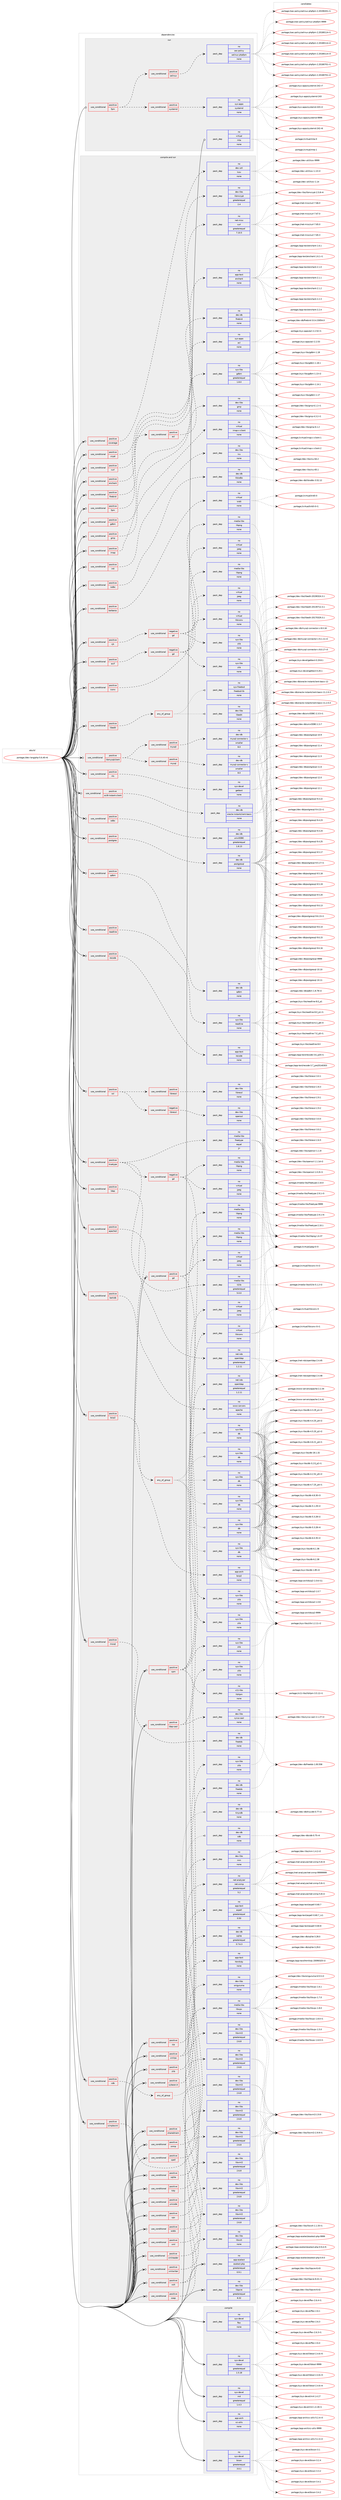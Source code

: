 digraph prolog {

# *************
# Graph options
# *************

newrank=true;
concentrate=true;
compound=true;
graph [rankdir=LR,fontname=Helvetica,fontsize=10,ranksep=1.5];#, ranksep=2.5, nodesep=0.2];
edge  [arrowhead=vee];
node  [fontname=Helvetica,fontsize=10];

# **********
# The ebuild
# **********

subgraph cluster_leftcol {
color=gray;
rank=same;
label=<<i>ebuild</i>>;
id [label="portage://dev-lang/php-5.6.40-r6", color=red, width=4, href="../dev-lang/php-5.6.40-r6.svg"];
}

# ****************
# The dependencies
# ****************

subgraph cluster_midcol {
color=gray;
label=<<i>dependencies</i>>;
subgraph cluster_compile {
fillcolor="#eeeeee";
style=filled;
label=<<i>compile</i>>;
subgraph pack72508 {
dependency94836 [label=<<TABLE BORDER="0" CELLBORDER="1" CELLSPACING="0" CELLPADDING="4" WIDTH="220"><TR><TD ROWSPAN="6" CELLPADDING="30">pack_dep</TD></TR><TR><TD WIDTH="110">no</TD></TR><TR><TD>app-arch</TD></TR><TR><TD>xz-utils</TD></TR><TR><TD>none</TD></TR><TR><TD></TD></TR></TABLE>>, shape=none, color=blue];
}
id:e -> dependency94836:w [weight=20,style="solid",arrowhead="vee"];
subgraph pack72509 {
dependency94837 [label=<<TABLE BORDER="0" CELLBORDER="1" CELLSPACING="0" CELLPADDING="4" WIDTH="220"><TR><TD ROWSPAN="6" CELLPADDING="30">pack_dep</TD></TR><TR><TD WIDTH="110">no</TD></TR><TR><TD>sys-devel</TD></TR><TR><TD>bison</TD></TR><TR><TD>greaterequal</TD></TR><TR><TD>3.0.1</TD></TR></TABLE>>, shape=none, color=blue];
}
id:e -> dependency94837:w [weight=20,style="solid",arrowhead="vee"];
subgraph pack72510 {
dependency94838 [label=<<TABLE BORDER="0" CELLBORDER="1" CELLSPACING="0" CELLPADDING="4" WIDTH="220"><TR><TD ROWSPAN="6" CELLPADDING="30">pack_dep</TD></TR><TR><TD WIDTH="110">no</TD></TR><TR><TD>sys-devel</TD></TR><TR><TD>flex</TD></TR><TR><TD>none</TD></TR><TR><TD></TD></TR></TABLE>>, shape=none, color=blue];
}
id:e -> dependency94838:w [weight=20,style="solid",arrowhead="vee"];
subgraph pack72511 {
dependency94839 [label=<<TABLE BORDER="0" CELLBORDER="1" CELLSPACING="0" CELLPADDING="4" WIDTH="220"><TR><TD ROWSPAN="6" CELLPADDING="30">pack_dep</TD></TR><TR><TD WIDTH="110">no</TD></TR><TR><TD>sys-devel</TD></TR><TR><TD>libtool</TD></TR><TR><TD>greaterequal</TD></TR><TR><TD>1.5.18</TD></TR></TABLE>>, shape=none, color=blue];
}
id:e -> dependency94839:w [weight=20,style="solid",arrowhead="vee"];
subgraph pack72512 {
dependency94840 [label=<<TABLE BORDER="0" CELLBORDER="1" CELLSPACING="0" CELLPADDING="4" WIDTH="220"><TR><TD ROWSPAN="6" CELLPADDING="30">pack_dep</TD></TR><TR><TD WIDTH="110">no</TD></TR><TR><TD>sys-devel</TD></TR><TR><TD>m4</TD></TR><TR><TD>greaterequal</TD></TR><TR><TD>1.4.3</TD></TR></TABLE>>, shape=none, color=blue];
}
id:e -> dependency94840:w [weight=20,style="solid",arrowhead="vee"];
}
subgraph cluster_compileandrun {
fillcolor="#eeeeee";
style=filled;
label=<<i>compile and run</i>>;
subgraph cond19534 {
dependency94841 [label=<<TABLE BORDER="0" CELLBORDER="1" CELLSPACING="0" CELLPADDING="4"><TR><TD ROWSPAN="3" CELLPADDING="10">use_conditional</TD></TR><TR><TD>positive</TD></TR><TR><TD>apache2</TD></TR></TABLE>>, shape=none, color=red];
subgraph pack72513 {
dependency94842 [label=<<TABLE BORDER="0" CELLBORDER="1" CELLSPACING="0" CELLPADDING="4" WIDTH="220"><TR><TD ROWSPAN="6" CELLPADDING="30">pack_dep</TD></TR><TR><TD WIDTH="110">no</TD></TR><TR><TD>www-servers</TD></TR><TR><TD>apache</TD></TR><TR><TD>none</TD></TR><TR><TD></TD></TR></TABLE>>, shape=none, color=blue];
}
dependency94841:e -> dependency94842:w [weight=20,style="dashed",arrowhead="vee"];
}
id:e -> dependency94841:w [weight=20,style="solid",arrowhead="odotvee"];
subgraph cond19535 {
dependency94843 [label=<<TABLE BORDER="0" CELLBORDER="1" CELLSPACING="0" CELLPADDING="4"><TR><TD ROWSPAN="3" CELLPADDING="10">use_conditional</TD></TR><TR><TD>positive</TD></TR><TR><TD>berkdb</TD></TR></TABLE>>, shape=none, color=red];
subgraph any2735 {
dependency94844 [label=<<TABLE BORDER="0" CELLBORDER="1" CELLSPACING="0" CELLPADDING="4"><TR><TD CELLPADDING="10">any_of_group</TD></TR></TABLE>>, shape=none, color=red];subgraph pack72514 {
dependency94845 [label=<<TABLE BORDER="0" CELLBORDER="1" CELLSPACING="0" CELLPADDING="4" WIDTH="220"><TR><TD ROWSPAN="6" CELLPADDING="30">pack_dep</TD></TR><TR><TD WIDTH="110">no</TD></TR><TR><TD>sys-libs</TD></TR><TR><TD>db</TD></TR><TR><TD>none</TD></TR><TR><TD></TD></TR></TABLE>>, shape=none, color=blue];
}
dependency94844:e -> dependency94845:w [weight=20,style="dotted",arrowhead="oinv"];
subgraph pack72515 {
dependency94846 [label=<<TABLE BORDER="0" CELLBORDER="1" CELLSPACING="0" CELLPADDING="4" WIDTH="220"><TR><TD ROWSPAN="6" CELLPADDING="30">pack_dep</TD></TR><TR><TD WIDTH="110">no</TD></TR><TR><TD>sys-libs</TD></TR><TR><TD>db</TD></TR><TR><TD>none</TD></TR><TR><TD></TD></TR></TABLE>>, shape=none, color=blue];
}
dependency94844:e -> dependency94846:w [weight=20,style="dotted",arrowhead="oinv"];
subgraph pack72516 {
dependency94847 [label=<<TABLE BORDER="0" CELLBORDER="1" CELLSPACING="0" CELLPADDING="4" WIDTH="220"><TR><TD ROWSPAN="6" CELLPADDING="30">pack_dep</TD></TR><TR><TD WIDTH="110">no</TD></TR><TR><TD>sys-libs</TD></TR><TR><TD>db</TD></TR><TR><TD>none</TD></TR><TR><TD></TD></TR></TABLE>>, shape=none, color=blue];
}
dependency94844:e -> dependency94847:w [weight=20,style="dotted",arrowhead="oinv"];
subgraph pack72517 {
dependency94848 [label=<<TABLE BORDER="0" CELLBORDER="1" CELLSPACING="0" CELLPADDING="4" WIDTH="220"><TR><TD ROWSPAN="6" CELLPADDING="30">pack_dep</TD></TR><TR><TD WIDTH="110">no</TD></TR><TR><TD>sys-libs</TD></TR><TR><TD>db</TD></TR><TR><TD>none</TD></TR><TR><TD></TD></TR></TABLE>>, shape=none, color=blue];
}
dependency94844:e -> dependency94848:w [weight=20,style="dotted",arrowhead="oinv"];
subgraph pack72518 {
dependency94849 [label=<<TABLE BORDER="0" CELLBORDER="1" CELLSPACING="0" CELLPADDING="4" WIDTH="220"><TR><TD ROWSPAN="6" CELLPADDING="30">pack_dep</TD></TR><TR><TD WIDTH="110">no</TD></TR><TR><TD>sys-libs</TD></TR><TR><TD>db</TD></TR><TR><TD>none</TD></TR><TR><TD></TD></TR></TABLE>>, shape=none, color=blue];
}
dependency94844:e -> dependency94849:w [weight=20,style="dotted",arrowhead="oinv"];
subgraph pack72519 {
dependency94850 [label=<<TABLE BORDER="0" CELLBORDER="1" CELLSPACING="0" CELLPADDING="4" WIDTH="220"><TR><TD ROWSPAN="6" CELLPADDING="30">pack_dep</TD></TR><TR><TD WIDTH="110">no</TD></TR><TR><TD>sys-libs</TD></TR><TR><TD>db</TD></TR><TR><TD>none</TD></TR><TR><TD></TD></TR></TABLE>>, shape=none, color=blue];
}
dependency94844:e -> dependency94850:w [weight=20,style="dotted",arrowhead="oinv"];
}
dependency94843:e -> dependency94844:w [weight=20,style="dashed",arrowhead="vee"];
}
id:e -> dependency94843:w [weight=20,style="solid",arrowhead="odotvee"];
subgraph cond19536 {
dependency94851 [label=<<TABLE BORDER="0" CELLBORDER="1" CELLSPACING="0" CELLPADDING="4"><TR><TD ROWSPAN="3" CELLPADDING="10">use_conditional</TD></TR><TR><TD>positive</TD></TR><TR><TD>bzip2</TD></TR></TABLE>>, shape=none, color=red];
subgraph pack72520 {
dependency94852 [label=<<TABLE BORDER="0" CELLBORDER="1" CELLSPACING="0" CELLPADDING="4" WIDTH="220"><TR><TD ROWSPAN="6" CELLPADDING="30">pack_dep</TD></TR><TR><TD WIDTH="110">no</TD></TR><TR><TD>app-arch</TD></TR><TR><TD>bzip2</TD></TR><TR><TD>none</TD></TR><TR><TD></TD></TR></TABLE>>, shape=none, color=blue];
}
dependency94851:e -> dependency94852:w [weight=20,style="dashed",arrowhead="vee"];
}
id:e -> dependency94851:w [weight=20,style="solid",arrowhead="odotvee"];
subgraph cond19537 {
dependency94853 [label=<<TABLE BORDER="0" CELLBORDER="1" CELLSPACING="0" CELLPADDING="4"><TR><TD ROWSPAN="3" CELLPADDING="10">use_conditional</TD></TR><TR><TD>positive</TD></TR><TR><TD>cdb</TD></TR></TABLE>>, shape=none, color=red];
subgraph any2736 {
dependency94854 [label=<<TABLE BORDER="0" CELLBORDER="1" CELLSPACING="0" CELLPADDING="4"><TR><TD CELLPADDING="10">any_of_group</TD></TR></TABLE>>, shape=none, color=red];subgraph pack72521 {
dependency94855 [label=<<TABLE BORDER="0" CELLBORDER="1" CELLSPACING="0" CELLPADDING="4" WIDTH="220"><TR><TD ROWSPAN="6" CELLPADDING="30">pack_dep</TD></TR><TR><TD WIDTH="110">no</TD></TR><TR><TD>dev-db</TD></TR><TR><TD>cdb</TD></TR><TR><TD>none</TD></TR><TR><TD></TD></TR></TABLE>>, shape=none, color=blue];
}
dependency94854:e -> dependency94855:w [weight=20,style="dotted",arrowhead="oinv"];
subgraph pack72522 {
dependency94856 [label=<<TABLE BORDER="0" CELLBORDER="1" CELLSPACING="0" CELLPADDING="4" WIDTH="220"><TR><TD ROWSPAN="6" CELLPADDING="30">pack_dep</TD></TR><TR><TD WIDTH="110">no</TD></TR><TR><TD>dev-db</TD></TR><TR><TD>tinycdb</TD></TR><TR><TD>none</TD></TR><TR><TD></TD></TR></TABLE>>, shape=none, color=blue];
}
dependency94854:e -> dependency94856:w [weight=20,style="dotted",arrowhead="oinv"];
}
dependency94853:e -> dependency94854:w [weight=20,style="dashed",arrowhead="vee"];
}
id:e -> dependency94853:w [weight=20,style="solid",arrowhead="odotvee"];
subgraph cond19538 {
dependency94857 [label=<<TABLE BORDER="0" CELLBORDER="1" CELLSPACING="0" CELLPADDING="4"><TR><TD ROWSPAN="3" CELLPADDING="10">use_conditional</TD></TR><TR><TD>positive</TD></TR><TR><TD>cjk</TD></TR></TABLE>>, shape=none, color=red];
subgraph cond19539 {
dependency94858 [label=<<TABLE BORDER="0" CELLBORDER="1" CELLSPACING="0" CELLPADDING="4"><TR><TD ROWSPAN="3" CELLPADDING="10">use_conditional</TD></TR><TR><TD>negative</TD></TR><TR><TD>gd</TD></TR></TABLE>>, shape=none, color=red];
subgraph pack72523 {
dependency94859 [label=<<TABLE BORDER="0" CELLBORDER="1" CELLSPACING="0" CELLPADDING="4" WIDTH="220"><TR><TD ROWSPAN="6" CELLPADDING="30">pack_dep</TD></TR><TR><TD WIDTH="110">no</TD></TR><TR><TD>virtual</TD></TR><TR><TD>jpeg</TD></TR><TR><TD>none</TD></TR><TR><TD></TD></TR></TABLE>>, shape=none, color=blue];
}
dependency94858:e -> dependency94859:w [weight=20,style="dashed",arrowhead="vee"];
subgraph pack72524 {
dependency94860 [label=<<TABLE BORDER="0" CELLBORDER="1" CELLSPACING="0" CELLPADDING="4" WIDTH="220"><TR><TD ROWSPAN="6" CELLPADDING="30">pack_dep</TD></TR><TR><TD WIDTH="110">no</TD></TR><TR><TD>media-libs</TD></TR><TR><TD>libpng</TD></TR><TR><TD>none</TD></TR><TR><TD></TD></TR></TABLE>>, shape=none, color=blue];
}
dependency94858:e -> dependency94860:w [weight=20,style="dashed",arrowhead="vee"];
subgraph pack72525 {
dependency94861 [label=<<TABLE BORDER="0" CELLBORDER="1" CELLSPACING="0" CELLPADDING="4" WIDTH="220"><TR><TD ROWSPAN="6" CELLPADDING="30">pack_dep</TD></TR><TR><TD WIDTH="110">no</TD></TR><TR><TD>sys-libs</TD></TR><TR><TD>zlib</TD></TR><TR><TD>none</TD></TR><TR><TD></TD></TR></TABLE>>, shape=none, color=blue];
}
dependency94858:e -> dependency94861:w [weight=20,style="dashed",arrowhead="vee"];
}
dependency94857:e -> dependency94858:w [weight=20,style="dashed",arrowhead="vee"];
}
id:e -> dependency94857:w [weight=20,style="solid",arrowhead="odotvee"];
subgraph cond19540 {
dependency94862 [label=<<TABLE BORDER="0" CELLBORDER="1" CELLSPACING="0" CELLPADDING="4"><TR><TD ROWSPAN="3" CELLPADDING="10">use_conditional</TD></TR><TR><TD>positive</TD></TR><TR><TD>coverage</TD></TR></TABLE>>, shape=none, color=red];
subgraph pack72526 {
dependency94863 [label=<<TABLE BORDER="0" CELLBORDER="1" CELLSPACING="0" CELLPADDING="4" WIDTH="220"><TR><TD ROWSPAN="6" CELLPADDING="30">pack_dep</TD></TR><TR><TD WIDTH="110">no</TD></TR><TR><TD>dev-util</TD></TR><TR><TD>lcov</TD></TR><TR><TD>none</TD></TR><TR><TD></TD></TR></TABLE>>, shape=none, color=blue];
}
dependency94862:e -> dependency94863:w [weight=20,style="dashed",arrowhead="vee"];
}
id:e -> dependency94862:w [weight=20,style="solid",arrowhead="odotvee"];
subgraph cond19541 {
dependency94864 [label=<<TABLE BORDER="0" CELLBORDER="1" CELLSPACING="0" CELLPADDING="4"><TR><TD ROWSPAN="3" CELLPADDING="10">use_conditional</TD></TR><TR><TD>positive</TD></TR><TR><TD>crypt</TD></TR></TABLE>>, shape=none, color=red];
subgraph pack72527 {
dependency94865 [label=<<TABLE BORDER="0" CELLBORDER="1" CELLSPACING="0" CELLPADDING="4" WIDTH="220"><TR><TD ROWSPAN="6" CELLPADDING="30">pack_dep</TD></TR><TR><TD WIDTH="110">no</TD></TR><TR><TD>dev-libs</TD></TR><TR><TD>libmcrypt</TD></TR><TR><TD>greaterequal</TD></TR><TR><TD>2.4</TD></TR></TABLE>>, shape=none, color=blue];
}
dependency94864:e -> dependency94865:w [weight=20,style="dashed",arrowhead="vee"];
}
id:e -> dependency94864:w [weight=20,style="solid",arrowhead="odotvee"];
subgraph cond19542 {
dependency94866 [label=<<TABLE BORDER="0" CELLBORDER="1" CELLSPACING="0" CELLPADDING="4"><TR><TD ROWSPAN="3" CELLPADDING="10">use_conditional</TD></TR><TR><TD>positive</TD></TR><TR><TD>curl</TD></TR></TABLE>>, shape=none, color=red];
subgraph pack72528 {
dependency94867 [label=<<TABLE BORDER="0" CELLBORDER="1" CELLSPACING="0" CELLPADDING="4" WIDTH="220"><TR><TD ROWSPAN="6" CELLPADDING="30">pack_dep</TD></TR><TR><TD WIDTH="110">no</TD></TR><TR><TD>net-misc</TD></TR><TR><TD>curl</TD></TR><TR><TD>greaterequal</TD></TR><TR><TD>7.10.5</TD></TR></TABLE>>, shape=none, color=blue];
}
dependency94866:e -> dependency94867:w [weight=20,style="dashed",arrowhead="vee"];
}
id:e -> dependency94866:w [weight=20,style="solid",arrowhead="odotvee"];
subgraph cond19543 {
dependency94868 [label=<<TABLE BORDER="0" CELLBORDER="1" CELLSPACING="0" CELLPADDING="4"><TR><TD ROWSPAN="3" CELLPADDING="10">use_conditional</TD></TR><TR><TD>positive</TD></TR><TR><TD>enchant</TD></TR></TABLE>>, shape=none, color=red];
subgraph pack72529 {
dependency94869 [label=<<TABLE BORDER="0" CELLBORDER="1" CELLSPACING="0" CELLPADDING="4" WIDTH="220"><TR><TD ROWSPAN="6" CELLPADDING="30">pack_dep</TD></TR><TR><TD WIDTH="110">no</TD></TR><TR><TD>app-text</TD></TR><TR><TD>enchant</TD></TR><TR><TD>none</TD></TR><TR><TD></TD></TR></TABLE>>, shape=none, color=blue];
}
dependency94868:e -> dependency94869:w [weight=20,style="dashed",arrowhead="vee"];
}
id:e -> dependency94868:w [weight=20,style="solid",arrowhead="odotvee"];
subgraph cond19544 {
dependency94870 [label=<<TABLE BORDER="0" CELLBORDER="1" CELLSPACING="0" CELLPADDING="4"><TR><TD ROWSPAN="3" CELLPADDING="10">use_conditional</TD></TR><TR><TD>positive</TD></TR><TR><TD>exif</TD></TR></TABLE>>, shape=none, color=red];
subgraph cond19545 {
dependency94871 [label=<<TABLE BORDER="0" CELLBORDER="1" CELLSPACING="0" CELLPADDING="4"><TR><TD ROWSPAN="3" CELLPADDING="10">use_conditional</TD></TR><TR><TD>negative</TD></TR><TR><TD>gd</TD></TR></TABLE>>, shape=none, color=red];
subgraph pack72530 {
dependency94872 [label=<<TABLE BORDER="0" CELLBORDER="1" CELLSPACING="0" CELLPADDING="4" WIDTH="220"><TR><TD ROWSPAN="6" CELLPADDING="30">pack_dep</TD></TR><TR><TD WIDTH="110">no</TD></TR><TR><TD>virtual</TD></TR><TR><TD>jpeg</TD></TR><TR><TD>none</TD></TR><TR><TD></TD></TR></TABLE>>, shape=none, color=blue];
}
dependency94871:e -> dependency94872:w [weight=20,style="dashed",arrowhead="vee"];
subgraph pack72531 {
dependency94873 [label=<<TABLE BORDER="0" CELLBORDER="1" CELLSPACING="0" CELLPADDING="4" WIDTH="220"><TR><TD ROWSPAN="6" CELLPADDING="30">pack_dep</TD></TR><TR><TD WIDTH="110">no</TD></TR><TR><TD>media-libs</TD></TR><TR><TD>libpng</TD></TR><TR><TD>none</TD></TR><TR><TD></TD></TR></TABLE>>, shape=none, color=blue];
}
dependency94871:e -> dependency94873:w [weight=20,style="dashed",arrowhead="vee"];
subgraph pack72532 {
dependency94874 [label=<<TABLE BORDER="0" CELLBORDER="1" CELLSPACING="0" CELLPADDING="4" WIDTH="220"><TR><TD ROWSPAN="6" CELLPADDING="30">pack_dep</TD></TR><TR><TD WIDTH="110">no</TD></TR><TR><TD>sys-libs</TD></TR><TR><TD>zlib</TD></TR><TR><TD>none</TD></TR><TR><TD></TD></TR></TABLE>>, shape=none, color=blue];
}
dependency94871:e -> dependency94874:w [weight=20,style="dashed",arrowhead="vee"];
}
dependency94870:e -> dependency94871:w [weight=20,style="dashed",arrowhead="vee"];
}
id:e -> dependency94870:w [weight=20,style="solid",arrowhead="odotvee"];
subgraph cond19546 {
dependency94875 [label=<<TABLE BORDER="0" CELLBORDER="1" CELLSPACING="0" CELLPADDING="4"><TR><TD ROWSPAN="3" CELLPADDING="10">use_conditional</TD></TR><TR><TD>positive</TD></TR><TR><TD>firebird</TD></TR></TABLE>>, shape=none, color=red];
subgraph pack72533 {
dependency94876 [label=<<TABLE BORDER="0" CELLBORDER="1" CELLSPACING="0" CELLPADDING="4" WIDTH="220"><TR><TD ROWSPAN="6" CELLPADDING="30">pack_dep</TD></TR><TR><TD WIDTH="110">no</TD></TR><TR><TD>dev-db</TD></TR><TR><TD>firebird</TD></TR><TR><TD>none</TD></TR><TR><TD></TD></TR></TABLE>>, shape=none, color=blue];
}
dependency94875:e -> dependency94876:w [weight=20,style="dashed",arrowhead="vee"];
}
id:e -> dependency94875:w [weight=20,style="solid",arrowhead="odotvee"];
subgraph cond19547 {
dependency94877 [label=<<TABLE BORDER="0" CELLBORDER="1" CELLSPACING="0" CELLPADDING="4"><TR><TD ROWSPAN="3" CELLPADDING="10">use_conditional</TD></TR><TR><TD>positive</TD></TR><TR><TD>fpm</TD></TR></TABLE>>, shape=none, color=red];
subgraph cond19548 {
dependency94878 [label=<<TABLE BORDER="0" CELLBORDER="1" CELLSPACING="0" CELLPADDING="4"><TR><TD ROWSPAN="3" CELLPADDING="10">use_conditional</TD></TR><TR><TD>positive</TD></TR><TR><TD>acl</TD></TR></TABLE>>, shape=none, color=red];
subgraph pack72534 {
dependency94879 [label=<<TABLE BORDER="0" CELLBORDER="1" CELLSPACING="0" CELLPADDING="4" WIDTH="220"><TR><TD ROWSPAN="6" CELLPADDING="30">pack_dep</TD></TR><TR><TD WIDTH="110">no</TD></TR><TR><TD>sys-apps</TD></TR><TR><TD>acl</TD></TR><TR><TD>none</TD></TR><TR><TD></TD></TR></TABLE>>, shape=none, color=blue];
}
dependency94878:e -> dependency94879:w [weight=20,style="dashed",arrowhead="vee"];
}
dependency94877:e -> dependency94878:w [weight=20,style="dashed",arrowhead="vee"];
}
id:e -> dependency94877:w [weight=20,style="solid",arrowhead="odotvee"];
subgraph cond19549 {
dependency94880 [label=<<TABLE BORDER="0" CELLBORDER="1" CELLSPACING="0" CELLPADDING="4"><TR><TD ROWSPAN="3" CELLPADDING="10">use_conditional</TD></TR><TR><TD>positive</TD></TR><TR><TD>gd</TD></TR></TABLE>>, shape=none, color=red];
subgraph pack72535 {
dependency94881 [label=<<TABLE BORDER="0" CELLBORDER="1" CELLSPACING="0" CELLPADDING="4" WIDTH="220"><TR><TD ROWSPAN="6" CELLPADDING="30">pack_dep</TD></TR><TR><TD WIDTH="110">no</TD></TR><TR><TD>virtual</TD></TR><TR><TD>jpeg</TD></TR><TR><TD>none</TD></TR><TR><TD></TD></TR></TABLE>>, shape=none, color=blue];
}
dependency94880:e -> dependency94881:w [weight=20,style="dashed",arrowhead="vee"];
subgraph pack72536 {
dependency94882 [label=<<TABLE BORDER="0" CELLBORDER="1" CELLSPACING="0" CELLPADDING="4" WIDTH="220"><TR><TD ROWSPAN="6" CELLPADDING="30">pack_dep</TD></TR><TR><TD WIDTH="110">no</TD></TR><TR><TD>media-libs</TD></TR><TR><TD>libpng</TD></TR><TR><TD>none</TD></TR><TR><TD></TD></TR></TABLE>>, shape=none, color=blue];
}
dependency94880:e -> dependency94882:w [weight=20,style="dashed",arrowhead="vee"];
subgraph pack72537 {
dependency94883 [label=<<TABLE BORDER="0" CELLBORDER="1" CELLSPACING="0" CELLPADDING="4" WIDTH="220"><TR><TD ROWSPAN="6" CELLPADDING="30">pack_dep</TD></TR><TR><TD WIDTH="110">no</TD></TR><TR><TD>sys-libs</TD></TR><TR><TD>zlib</TD></TR><TR><TD>none</TD></TR><TR><TD></TD></TR></TABLE>>, shape=none, color=blue];
}
dependency94880:e -> dependency94883:w [weight=20,style="dashed",arrowhead="vee"];
}
id:e -> dependency94880:w [weight=20,style="solid",arrowhead="odotvee"];
subgraph cond19550 {
dependency94884 [label=<<TABLE BORDER="0" CELLBORDER="1" CELLSPACING="0" CELLPADDING="4"><TR><TD ROWSPAN="3" CELLPADDING="10">use_conditional</TD></TR><TR><TD>positive</TD></TR><TR><TD>gdbm</TD></TR></TABLE>>, shape=none, color=red];
subgraph pack72538 {
dependency94885 [label=<<TABLE BORDER="0" CELLBORDER="1" CELLSPACING="0" CELLPADDING="4" WIDTH="220"><TR><TD ROWSPAN="6" CELLPADDING="30">pack_dep</TD></TR><TR><TD WIDTH="110">no</TD></TR><TR><TD>sys-libs</TD></TR><TR><TD>gdbm</TD></TR><TR><TD>greaterequal</TD></TR><TR><TD>1.8.0</TD></TR></TABLE>>, shape=none, color=blue];
}
dependency94884:e -> dependency94885:w [weight=20,style="dashed",arrowhead="vee"];
}
id:e -> dependency94884:w [weight=20,style="solid",arrowhead="odotvee"];
subgraph cond19551 {
dependency94886 [label=<<TABLE BORDER="0" CELLBORDER="1" CELLSPACING="0" CELLPADDING="4"><TR><TD ROWSPAN="3" CELLPADDING="10">use_conditional</TD></TR><TR><TD>positive</TD></TR><TR><TD>gmp</TD></TR></TABLE>>, shape=none, color=red];
subgraph pack72539 {
dependency94887 [label=<<TABLE BORDER="0" CELLBORDER="1" CELLSPACING="0" CELLPADDING="4" WIDTH="220"><TR><TD ROWSPAN="6" CELLPADDING="30">pack_dep</TD></TR><TR><TD WIDTH="110">no</TD></TR><TR><TD>dev-libs</TD></TR><TR><TD>gmp</TD></TR><TR><TD>none</TD></TR><TR><TD></TD></TR></TABLE>>, shape=none, color=blue];
}
dependency94886:e -> dependency94887:w [weight=20,style="dashed",arrowhead="vee"];
}
id:e -> dependency94886:w [weight=20,style="solid",arrowhead="odotvee"];
subgraph cond19552 {
dependency94888 [label=<<TABLE BORDER="0" CELLBORDER="1" CELLSPACING="0" CELLPADDING="4"><TR><TD ROWSPAN="3" CELLPADDING="10">use_conditional</TD></TR><TR><TD>positive</TD></TR><TR><TD>iconv</TD></TR></TABLE>>, shape=none, color=red];
subgraph pack72540 {
dependency94889 [label=<<TABLE BORDER="0" CELLBORDER="1" CELLSPACING="0" CELLPADDING="4" WIDTH="220"><TR><TD ROWSPAN="6" CELLPADDING="30">pack_dep</TD></TR><TR><TD WIDTH="110">no</TD></TR><TR><TD>virtual</TD></TR><TR><TD>libiconv</TD></TR><TR><TD>none</TD></TR><TR><TD></TD></TR></TABLE>>, shape=none, color=blue];
}
dependency94888:e -> dependency94889:w [weight=20,style="dashed",arrowhead="vee"];
}
id:e -> dependency94888:w [weight=20,style="solid",arrowhead="odotvee"];
subgraph cond19553 {
dependency94890 [label=<<TABLE BORDER="0" CELLBORDER="1" CELLSPACING="0" CELLPADDING="4"><TR><TD ROWSPAN="3" CELLPADDING="10">use_conditional</TD></TR><TR><TD>positive</TD></TR><TR><TD>imap</TD></TR></TABLE>>, shape=none, color=red];
subgraph pack72541 {
dependency94891 [label=<<TABLE BORDER="0" CELLBORDER="1" CELLSPACING="0" CELLPADDING="4" WIDTH="220"><TR><TD ROWSPAN="6" CELLPADDING="30">pack_dep</TD></TR><TR><TD WIDTH="110">no</TD></TR><TR><TD>virtual</TD></TR><TR><TD>imap-c-client</TD></TR><TR><TD>none</TD></TR><TR><TD></TD></TR></TABLE>>, shape=none, color=blue];
}
dependency94890:e -> dependency94891:w [weight=20,style="dashed",arrowhead="vee"];
}
id:e -> dependency94890:w [weight=20,style="solid",arrowhead="odotvee"];
subgraph cond19554 {
dependency94892 [label=<<TABLE BORDER="0" CELLBORDER="1" CELLSPACING="0" CELLPADDING="4"><TR><TD ROWSPAN="3" CELLPADDING="10">use_conditional</TD></TR><TR><TD>positive</TD></TR><TR><TD>intl</TD></TR></TABLE>>, shape=none, color=red];
subgraph pack72542 {
dependency94893 [label=<<TABLE BORDER="0" CELLBORDER="1" CELLSPACING="0" CELLPADDING="4" WIDTH="220"><TR><TD ROWSPAN="6" CELLPADDING="30">pack_dep</TD></TR><TR><TD WIDTH="110">no</TD></TR><TR><TD>dev-libs</TD></TR><TR><TD>icu</TD></TR><TR><TD>none</TD></TR><TR><TD></TD></TR></TABLE>>, shape=none, color=blue];
}
dependency94892:e -> dependency94893:w [weight=20,style="dashed",arrowhead="vee"];
}
id:e -> dependency94892:w [weight=20,style="solid",arrowhead="odotvee"];
subgraph cond19555 {
dependency94894 [label=<<TABLE BORDER="0" CELLBORDER="1" CELLSPACING="0" CELLPADDING="4"><TR><TD ROWSPAN="3" CELLPADDING="10">use_conditional</TD></TR><TR><TD>positive</TD></TR><TR><TD>iodbc</TD></TR></TABLE>>, shape=none, color=red];
subgraph pack72543 {
dependency94895 [label=<<TABLE BORDER="0" CELLBORDER="1" CELLSPACING="0" CELLPADDING="4" WIDTH="220"><TR><TD ROWSPAN="6" CELLPADDING="30">pack_dep</TD></TR><TR><TD WIDTH="110">no</TD></TR><TR><TD>dev-db</TD></TR><TR><TD>libiodbc</TD></TR><TR><TD>none</TD></TR><TR><TD></TD></TR></TABLE>>, shape=none, color=blue];
}
dependency94894:e -> dependency94895:w [weight=20,style="dashed",arrowhead="vee"];
}
id:e -> dependency94894:w [weight=20,style="solid",arrowhead="odotvee"];
subgraph cond19556 {
dependency94896 [label=<<TABLE BORDER="0" CELLBORDER="1" CELLSPACING="0" CELLPADDING="4"><TR><TD ROWSPAN="3" CELLPADDING="10">use_conditional</TD></TR><TR><TD>positive</TD></TR><TR><TD>kerberos</TD></TR></TABLE>>, shape=none, color=red];
subgraph pack72544 {
dependency94897 [label=<<TABLE BORDER="0" CELLBORDER="1" CELLSPACING="0" CELLPADDING="4" WIDTH="220"><TR><TD ROWSPAN="6" CELLPADDING="30">pack_dep</TD></TR><TR><TD WIDTH="110">no</TD></TR><TR><TD>virtual</TD></TR><TR><TD>krb5</TD></TR><TR><TD>none</TD></TR><TR><TD></TD></TR></TABLE>>, shape=none, color=blue];
}
dependency94896:e -> dependency94897:w [weight=20,style="dashed",arrowhead="vee"];
}
id:e -> dependency94896:w [weight=20,style="solid",arrowhead="odotvee"];
subgraph cond19557 {
dependency94898 [label=<<TABLE BORDER="0" CELLBORDER="1" CELLSPACING="0" CELLPADDING="4"><TR><TD ROWSPAN="3" CELLPADDING="10">use_conditional</TD></TR><TR><TD>positive</TD></TR><TR><TD>ldap</TD></TR></TABLE>>, shape=none, color=red];
subgraph pack72545 {
dependency94899 [label=<<TABLE BORDER="0" CELLBORDER="1" CELLSPACING="0" CELLPADDING="4" WIDTH="220"><TR><TD ROWSPAN="6" CELLPADDING="30">pack_dep</TD></TR><TR><TD WIDTH="110">no</TD></TR><TR><TD>net-nds</TD></TR><TR><TD>openldap</TD></TR><TR><TD>greaterequal</TD></TR><TR><TD>1.2.11</TD></TR></TABLE>>, shape=none, color=blue];
}
dependency94898:e -> dependency94899:w [weight=20,style="dashed",arrowhead="vee"];
}
id:e -> dependency94898:w [weight=20,style="solid",arrowhead="odotvee"];
subgraph cond19558 {
dependency94900 [label=<<TABLE BORDER="0" CELLBORDER="1" CELLSPACING="0" CELLPADDING="4"><TR><TD ROWSPAN="3" CELLPADDING="10">use_conditional</TD></TR><TR><TD>positive</TD></TR><TR><TD>ldap-sasl</TD></TR></TABLE>>, shape=none, color=red];
subgraph pack72546 {
dependency94901 [label=<<TABLE BORDER="0" CELLBORDER="1" CELLSPACING="0" CELLPADDING="4" WIDTH="220"><TR><TD ROWSPAN="6" CELLPADDING="30">pack_dep</TD></TR><TR><TD WIDTH="110">no</TD></TR><TR><TD>dev-libs</TD></TR><TR><TD>cyrus-sasl</TD></TR><TR><TD>none</TD></TR><TR><TD></TD></TR></TABLE>>, shape=none, color=blue];
}
dependency94900:e -> dependency94901:w [weight=20,style="dashed",arrowhead="vee"];
subgraph pack72547 {
dependency94902 [label=<<TABLE BORDER="0" CELLBORDER="1" CELLSPACING="0" CELLPADDING="4" WIDTH="220"><TR><TD ROWSPAN="6" CELLPADDING="30">pack_dep</TD></TR><TR><TD WIDTH="110">no</TD></TR><TR><TD>net-nds</TD></TR><TR><TD>openldap</TD></TR><TR><TD>greaterequal</TD></TR><TR><TD>1.2.11</TD></TR></TABLE>>, shape=none, color=blue];
}
dependency94900:e -> dependency94902:w [weight=20,style="dashed",arrowhead="vee"];
}
id:e -> dependency94900:w [weight=20,style="solid",arrowhead="odotvee"];
subgraph cond19559 {
dependency94903 [label=<<TABLE BORDER="0" CELLBORDER="1" CELLSPACING="0" CELLPADDING="4"><TR><TD ROWSPAN="3" CELLPADDING="10">use_conditional</TD></TR><TR><TD>positive</TD></TR><TR><TD>libedit</TD></TR></TABLE>>, shape=none, color=red];
subgraph any2737 {
dependency94904 [label=<<TABLE BORDER="0" CELLBORDER="1" CELLSPACING="0" CELLPADDING="4"><TR><TD CELLPADDING="10">any_of_group</TD></TR></TABLE>>, shape=none, color=red];subgraph pack72548 {
dependency94905 [label=<<TABLE BORDER="0" CELLBORDER="1" CELLSPACING="0" CELLPADDING="4" WIDTH="220"><TR><TD ROWSPAN="6" CELLPADDING="30">pack_dep</TD></TR><TR><TD WIDTH="110">no</TD></TR><TR><TD>sys-freebsd</TD></TR><TR><TD>freebsd-lib</TD></TR><TR><TD>none</TD></TR><TR><TD></TD></TR></TABLE>>, shape=none, color=blue];
}
dependency94904:e -> dependency94905:w [weight=20,style="dotted",arrowhead="oinv"];
subgraph pack72549 {
dependency94906 [label=<<TABLE BORDER="0" CELLBORDER="1" CELLSPACING="0" CELLPADDING="4" WIDTH="220"><TR><TD ROWSPAN="6" CELLPADDING="30">pack_dep</TD></TR><TR><TD WIDTH="110">no</TD></TR><TR><TD>dev-libs</TD></TR><TR><TD>libedit</TD></TR><TR><TD>none</TD></TR><TR><TD></TD></TR></TABLE>>, shape=none, color=blue];
}
dependency94904:e -> dependency94906:w [weight=20,style="dotted",arrowhead="oinv"];
}
dependency94903:e -> dependency94904:w [weight=20,style="dashed",arrowhead="vee"];
}
id:e -> dependency94903:w [weight=20,style="solid",arrowhead="odotvee"];
subgraph cond19560 {
dependency94907 [label=<<TABLE BORDER="0" CELLBORDER="1" CELLSPACING="0" CELLPADDING="4"><TR><TD ROWSPAN="3" CELLPADDING="10">use_conditional</TD></TR><TR><TD>positive</TD></TR><TR><TD>libmysqlclient</TD></TR></TABLE>>, shape=none, color=red];
subgraph cond19561 {
dependency94908 [label=<<TABLE BORDER="0" CELLBORDER="1" CELLSPACING="0" CELLPADDING="4"><TR><TD ROWSPAN="3" CELLPADDING="10">use_conditional</TD></TR><TR><TD>positive</TD></TR><TR><TD>mysql</TD></TR></TABLE>>, shape=none, color=red];
subgraph pack72550 {
dependency94909 [label=<<TABLE BORDER="0" CELLBORDER="1" CELLSPACING="0" CELLPADDING="4" WIDTH="220"><TR><TD ROWSPAN="6" CELLPADDING="30">pack_dep</TD></TR><TR><TD WIDTH="110">no</TD></TR><TR><TD>dev-db</TD></TR><TR><TD>mysql-connector-c</TD></TR><TR><TD>smaller</TD></TR><TR><TD>8.0</TD></TR></TABLE>>, shape=none, color=blue];
}
dependency94908:e -> dependency94909:w [weight=20,style="dashed",arrowhead="vee"];
}
dependency94907:e -> dependency94908:w [weight=20,style="dashed",arrowhead="vee"];
subgraph cond19562 {
dependency94910 [label=<<TABLE BORDER="0" CELLBORDER="1" CELLSPACING="0" CELLPADDING="4"><TR><TD ROWSPAN="3" CELLPADDING="10">use_conditional</TD></TR><TR><TD>positive</TD></TR><TR><TD>mysqli</TD></TR></TABLE>>, shape=none, color=red];
subgraph pack72551 {
dependency94911 [label=<<TABLE BORDER="0" CELLBORDER="1" CELLSPACING="0" CELLPADDING="4" WIDTH="220"><TR><TD ROWSPAN="6" CELLPADDING="30">pack_dep</TD></TR><TR><TD WIDTH="110">no</TD></TR><TR><TD>dev-db</TD></TR><TR><TD>mysql-connector-c</TD></TR><TR><TD>smaller</TD></TR><TR><TD>8.0</TD></TR></TABLE>>, shape=none, color=blue];
}
dependency94910:e -> dependency94911:w [weight=20,style="dashed",arrowhead="vee"];
}
dependency94907:e -> dependency94910:w [weight=20,style="dashed",arrowhead="vee"];
}
id:e -> dependency94907:w [weight=20,style="solid",arrowhead="odotvee"];
subgraph cond19563 {
dependency94912 [label=<<TABLE BORDER="0" CELLBORDER="1" CELLSPACING="0" CELLPADDING="4"><TR><TD ROWSPAN="3" CELLPADDING="10">use_conditional</TD></TR><TR><TD>positive</TD></TR><TR><TD>mssql</TD></TR></TABLE>>, shape=none, color=red];
subgraph pack72552 {
dependency94913 [label=<<TABLE BORDER="0" CELLBORDER="1" CELLSPACING="0" CELLPADDING="4" WIDTH="220"><TR><TD ROWSPAN="6" CELLPADDING="30">pack_dep</TD></TR><TR><TD WIDTH="110">no</TD></TR><TR><TD>dev-db</TD></TR><TR><TD>freetds</TD></TR><TR><TD>none</TD></TR><TR><TD></TD></TR></TABLE>>, shape=none, color=blue];
}
dependency94912:e -> dependency94913:w [weight=20,style="dashed",arrowhead="vee"];
}
id:e -> dependency94912:w [weight=20,style="solid",arrowhead="odotvee"];
subgraph cond19564 {
dependency94914 [label=<<TABLE BORDER="0" CELLBORDER="1" CELLSPACING="0" CELLPADDING="4"><TR><TD ROWSPAN="3" CELLPADDING="10">use_conditional</TD></TR><TR><TD>positive</TD></TR><TR><TD>nls</TD></TR></TABLE>>, shape=none, color=red];
subgraph pack72553 {
dependency94915 [label=<<TABLE BORDER="0" CELLBORDER="1" CELLSPACING="0" CELLPADDING="4" WIDTH="220"><TR><TD ROWSPAN="6" CELLPADDING="30">pack_dep</TD></TR><TR><TD WIDTH="110">no</TD></TR><TR><TD>sys-devel</TD></TR><TR><TD>gettext</TD></TR><TR><TD>none</TD></TR><TR><TD></TD></TR></TABLE>>, shape=none, color=blue];
}
dependency94914:e -> dependency94915:w [weight=20,style="dashed",arrowhead="vee"];
}
id:e -> dependency94914:w [weight=20,style="solid",arrowhead="odotvee"];
subgraph cond19565 {
dependency94916 [label=<<TABLE BORDER="0" CELLBORDER="1" CELLSPACING="0" CELLPADDING="4"><TR><TD ROWSPAN="3" CELLPADDING="10">use_conditional</TD></TR><TR><TD>positive</TD></TR><TR><TD>oci8-instant-client</TD></TR></TABLE>>, shape=none, color=red];
subgraph pack72554 {
dependency94917 [label=<<TABLE BORDER="0" CELLBORDER="1" CELLSPACING="0" CELLPADDING="4" WIDTH="220"><TR><TD ROWSPAN="6" CELLPADDING="30">pack_dep</TD></TR><TR><TD WIDTH="110">no</TD></TR><TR><TD>dev-db</TD></TR><TR><TD>oracle-instantclient-basic</TD></TR><TR><TD>none</TD></TR><TR><TD></TD></TR></TABLE>>, shape=none, color=blue];
}
dependency94916:e -> dependency94917:w [weight=20,style="dashed",arrowhead="vee"];
}
id:e -> dependency94916:w [weight=20,style="solid",arrowhead="odotvee"];
subgraph cond19566 {
dependency94918 [label=<<TABLE BORDER="0" CELLBORDER="1" CELLSPACING="0" CELLPADDING="4"><TR><TD ROWSPAN="3" CELLPADDING="10">use_conditional</TD></TR><TR><TD>positive</TD></TR><TR><TD>odbc</TD></TR></TABLE>>, shape=none, color=red];
subgraph pack72555 {
dependency94919 [label=<<TABLE BORDER="0" CELLBORDER="1" CELLSPACING="0" CELLPADDING="4" WIDTH="220"><TR><TD ROWSPAN="6" CELLPADDING="30">pack_dep</TD></TR><TR><TD WIDTH="110">no</TD></TR><TR><TD>dev-db</TD></TR><TR><TD>unixODBC</TD></TR><TR><TD>greaterequal</TD></TR><TR><TD>1.8.13</TD></TR></TABLE>>, shape=none, color=blue];
}
dependency94918:e -> dependency94919:w [weight=20,style="dashed",arrowhead="vee"];
}
id:e -> dependency94918:w [weight=20,style="solid",arrowhead="odotvee"];
subgraph cond19567 {
dependency94920 [label=<<TABLE BORDER="0" CELLBORDER="1" CELLSPACING="0" CELLPADDING="4"><TR><TD ROWSPAN="3" CELLPADDING="10">use_conditional</TD></TR><TR><TD>positive</TD></TR><TR><TD>postgres</TD></TR></TABLE>>, shape=none, color=red];
subgraph pack72556 {
dependency94921 [label=<<TABLE BORDER="0" CELLBORDER="1" CELLSPACING="0" CELLPADDING="4" WIDTH="220"><TR><TD ROWSPAN="6" CELLPADDING="30">pack_dep</TD></TR><TR><TD WIDTH="110">no</TD></TR><TR><TD>dev-db</TD></TR><TR><TD>postgresql</TD></TR><TR><TD>none</TD></TR><TR><TD></TD></TR></TABLE>>, shape=none, color=blue];
}
dependency94920:e -> dependency94921:w [weight=20,style="dashed",arrowhead="vee"];
}
id:e -> dependency94920:w [weight=20,style="solid",arrowhead="odotvee"];
subgraph cond19568 {
dependency94922 [label=<<TABLE BORDER="0" CELLBORDER="1" CELLSPACING="0" CELLPADDING="4"><TR><TD ROWSPAN="3" CELLPADDING="10">use_conditional</TD></TR><TR><TD>positive</TD></TR><TR><TD>qdbm</TD></TR></TABLE>>, shape=none, color=red];
subgraph pack72557 {
dependency94923 [label=<<TABLE BORDER="0" CELLBORDER="1" CELLSPACING="0" CELLPADDING="4" WIDTH="220"><TR><TD ROWSPAN="6" CELLPADDING="30">pack_dep</TD></TR><TR><TD WIDTH="110">no</TD></TR><TR><TD>dev-db</TD></TR><TR><TD>qdbm</TD></TR><TR><TD>none</TD></TR><TR><TD></TD></TR></TABLE>>, shape=none, color=blue];
}
dependency94922:e -> dependency94923:w [weight=20,style="dashed",arrowhead="vee"];
}
id:e -> dependency94922:w [weight=20,style="solid",arrowhead="odotvee"];
subgraph cond19569 {
dependency94924 [label=<<TABLE BORDER="0" CELLBORDER="1" CELLSPACING="0" CELLPADDING="4"><TR><TD ROWSPAN="3" CELLPADDING="10">use_conditional</TD></TR><TR><TD>positive</TD></TR><TR><TD>readline</TD></TR></TABLE>>, shape=none, color=red];
subgraph pack72558 {
dependency94925 [label=<<TABLE BORDER="0" CELLBORDER="1" CELLSPACING="0" CELLPADDING="4" WIDTH="220"><TR><TD ROWSPAN="6" CELLPADDING="30">pack_dep</TD></TR><TR><TD WIDTH="110">no</TD></TR><TR><TD>sys-libs</TD></TR><TR><TD>readline</TD></TR><TR><TD>none</TD></TR><TR><TD></TD></TR></TABLE>>, shape=none, color=blue];
}
dependency94924:e -> dependency94925:w [weight=20,style="dashed",arrowhead="vee"];
}
id:e -> dependency94924:w [weight=20,style="solid",arrowhead="odotvee"];
subgraph cond19570 {
dependency94926 [label=<<TABLE BORDER="0" CELLBORDER="1" CELLSPACING="0" CELLPADDING="4"><TR><TD ROWSPAN="3" CELLPADDING="10">use_conditional</TD></TR><TR><TD>positive</TD></TR><TR><TD>recode</TD></TR></TABLE>>, shape=none, color=red];
subgraph pack72559 {
dependency94927 [label=<<TABLE BORDER="0" CELLBORDER="1" CELLSPACING="0" CELLPADDING="4" WIDTH="220"><TR><TD ROWSPAN="6" CELLPADDING="30">pack_dep</TD></TR><TR><TD WIDTH="110">no</TD></TR><TR><TD>app-text</TD></TR><TR><TD>recode</TD></TR><TR><TD>none</TD></TR><TR><TD></TD></TR></TABLE>>, shape=none, color=blue];
}
dependency94926:e -> dependency94927:w [weight=20,style="dashed",arrowhead="vee"];
}
id:e -> dependency94926:w [weight=20,style="solid",arrowhead="odotvee"];
subgraph cond19571 {
dependency94928 [label=<<TABLE BORDER="0" CELLBORDER="1" CELLSPACING="0" CELLPADDING="4"><TR><TD ROWSPAN="3" CELLPADDING="10">use_conditional</TD></TR><TR><TD>positive</TD></TR><TR><TD>sharedmem</TD></TR></TABLE>>, shape=none, color=red];
subgraph pack72560 {
dependency94929 [label=<<TABLE BORDER="0" CELLBORDER="1" CELLSPACING="0" CELLPADDING="4" WIDTH="220"><TR><TD ROWSPAN="6" CELLPADDING="30">pack_dep</TD></TR><TR><TD WIDTH="110">no</TD></TR><TR><TD>dev-libs</TD></TR><TR><TD>mm</TD></TR><TR><TD>none</TD></TR><TR><TD></TD></TR></TABLE>>, shape=none, color=blue];
}
dependency94928:e -> dependency94929:w [weight=20,style="dashed",arrowhead="vee"];
}
id:e -> dependency94928:w [weight=20,style="solid",arrowhead="odotvee"];
subgraph cond19572 {
dependency94930 [label=<<TABLE BORDER="0" CELLBORDER="1" CELLSPACING="0" CELLPADDING="4"><TR><TD ROWSPAN="3" CELLPADDING="10">use_conditional</TD></TR><TR><TD>positive</TD></TR><TR><TD>simplexml</TD></TR></TABLE>>, shape=none, color=red];
subgraph pack72561 {
dependency94931 [label=<<TABLE BORDER="0" CELLBORDER="1" CELLSPACING="0" CELLPADDING="4" WIDTH="220"><TR><TD ROWSPAN="6" CELLPADDING="30">pack_dep</TD></TR><TR><TD WIDTH="110">no</TD></TR><TR><TD>dev-libs</TD></TR><TR><TD>libxml2</TD></TR><TR><TD>greaterequal</TD></TR><TR><TD>2.6.8</TD></TR></TABLE>>, shape=none, color=blue];
}
dependency94930:e -> dependency94931:w [weight=20,style="dashed",arrowhead="vee"];
}
id:e -> dependency94930:w [weight=20,style="solid",arrowhead="odotvee"];
subgraph cond19573 {
dependency94932 [label=<<TABLE BORDER="0" CELLBORDER="1" CELLSPACING="0" CELLPADDING="4"><TR><TD ROWSPAN="3" CELLPADDING="10">use_conditional</TD></TR><TR><TD>positive</TD></TR><TR><TD>snmp</TD></TR></TABLE>>, shape=none, color=red];
subgraph pack72562 {
dependency94933 [label=<<TABLE BORDER="0" CELLBORDER="1" CELLSPACING="0" CELLPADDING="4" WIDTH="220"><TR><TD ROWSPAN="6" CELLPADDING="30">pack_dep</TD></TR><TR><TD WIDTH="110">no</TD></TR><TR><TD>net-analyzer</TD></TR><TR><TD>net-snmp</TD></TR><TR><TD>greaterequal</TD></TR><TR><TD>5.2</TD></TR></TABLE>>, shape=none, color=blue];
}
dependency94932:e -> dependency94933:w [weight=20,style="dashed",arrowhead="vee"];
}
id:e -> dependency94932:w [weight=20,style="solid",arrowhead="odotvee"];
subgraph cond19574 {
dependency94934 [label=<<TABLE BORDER="0" CELLBORDER="1" CELLSPACING="0" CELLPADDING="4"><TR><TD ROWSPAN="3" CELLPADDING="10">use_conditional</TD></TR><TR><TD>positive</TD></TR><TR><TD>soap</TD></TR></TABLE>>, shape=none, color=red];
subgraph pack72563 {
dependency94935 [label=<<TABLE BORDER="0" CELLBORDER="1" CELLSPACING="0" CELLPADDING="4" WIDTH="220"><TR><TD ROWSPAN="6" CELLPADDING="30">pack_dep</TD></TR><TR><TD WIDTH="110">no</TD></TR><TR><TD>dev-libs</TD></TR><TR><TD>libxml2</TD></TR><TR><TD>greaterequal</TD></TR><TR><TD>2.6.8</TD></TR></TABLE>>, shape=none, color=blue];
}
dependency94934:e -> dependency94935:w [weight=20,style="dashed",arrowhead="vee"];
}
id:e -> dependency94934:w [weight=20,style="solid",arrowhead="odotvee"];
subgraph cond19575 {
dependency94936 [label=<<TABLE BORDER="0" CELLBORDER="1" CELLSPACING="0" CELLPADDING="4"><TR><TD ROWSPAN="3" CELLPADDING="10">use_conditional</TD></TR><TR><TD>positive</TD></TR><TR><TD>spell</TD></TR></TABLE>>, shape=none, color=red];
subgraph pack72564 {
dependency94937 [label=<<TABLE BORDER="0" CELLBORDER="1" CELLSPACING="0" CELLPADDING="4" WIDTH="220"><TR><TD ROWSPAN="6" CELLPADDING="30">pack_dep</TD></TR><TR><TD WIDTH="110">no</TD></TR><TR><TD>app-text</TD></TR><TR><TD>aspell</TD></TR><TR><TD>greaterequal</TD></TR><TR><TD>0.50</TD></TR></TABLE>>, shape=none, color=blue];
}
dependency94936:e -> dependency94937:w [weight=20,style="dashed",arrowhead="vee"];
}
id:e -> dependency94936:w [weight=20,style="solid",arrowhead="odotvee"];
subgraph cond19576 {
dependency94938 [label=<<TABLE BORDER="0" CELLBORDER="1" CELLSPACING="0" CELLPADDING="4"><TR><TD ROWSPAN="3" CELLPADDING="10">use_conditional</TD></TR><TR><TD>positive</TD></TR><TR><TD>sqlite</TD></TR></TABLE>>, shape=none, color=red];
subgraph pack72565 {
dependency94939 [label=<<TABLE BORDER="0" CELLBORDER="1" CELLSPACING="0" CELLPADDING="4" WIDTH="220"><TR><TD ROWSPAN="6" CELLPADDING="30">pack_dep</TD></TR><TR><TD WIDTH="110">no</TD></TR><TR><TD>dev-db</TD></TR><TR><TD>sqlite</TD></TR><TR><TD>greaterequal</TD></TR><TR><TD>3.7.6.3</TD></TR></TABLE>>, shape=none, color=blue];
}
dependency94938:e -> dependency94939:w [weight=20,style="dashed",arrowhead="vee"];
}
id:e -> dependency94938:w [weight=20,style="solid",arrowhead="odotvee"];
subgraph cond19577 {
dependency94940 [label=<<TABLE BORDER="0" CELLBORDER="1" CELLSPACING="0" CELLPADDING="4"><TR><TD ROWSPAN="3" CELLPADDING="10">use_conditional</TD></TR><TR><TD>positive</TD></TR><TR><TD>ssl</TD></TR></TABLE>>, shape=none, color=red];
subgraph cond19578 {
dependency94941 [label=<<TABLE BORDER="0" CELLBORDER="1" CELLSPACING="0" CELLPADDING="4"><TR><TD ROWSPAN="3" CELLPADDING="10">use_conditional</TD></TR><TR><TD>negative</TD></TR><TR><TD>libressl</TD></TR></TABLE>>, shape=none, color=red];
subgraph pack72566 {
dependency94942 [label=<<TABLE BORDER="0" CELLBORDER="1" CELLSPACING="0" CELLPADDING="4" WIDTH="220"><TR><TD ROWSPAN="6" CELLPADDING="30">pack_dep</TD></TR><TR><TD WIDTH="110">no</TD></TR><TR><TD>dev-libs</TD></TR><TR><TD>openssl</TD></TR><TR><TD>none</TD></TR><TR><TD></TD></TR></TABLE>>, shape=none, color=blue];
}
dependency94941:e -> dependency94942:w [weight=20,style="dashed",arrowhead="vee"];
}
dependency94940:e -> dependency94941:w [weight=20,style="dashed",arrowhead="vee"];
subgraph cond19579 {
dependency94943 [label=<<TABLE BORDER="0" CELLBORDER="1" CELLSPACING="0" CELLPADDING="4"><TR><TD ROWSPAN="3" CELLPADDING="10">use_conditional</TD></TR><TR><TD>positive</TD></TR><TR><TD>libressl</TD></TR></TABLE>>, shape=none, color=red];
subgraph pack72567 {
dependency94944 [label=<<TABLE BORDER="0" CELLBORDER="1" CELLSPACING="0" CELLPADDING="4" WIDTH="220"><TR><TD ROWSPAN="6" CELLPADDING="30">pack_dep</TD></TR><TR><TD WIDTH="110">no</TD></TR><TR><TD>dev-libs</TD></TR><TR><TD>libressl</TD></TR><TR><TD>none</TD></TR><TR><TD></TD></TR></TABLE>>, shape=none, color=blue];
}
dependency94943:e -> dependency94944:w [weight=20,style="dashed",arrowhead="vee"];
}
dependency94940:e -> dependency94943:w [weight=20,style="dashed",arrowhead="vee"];
}
id:e -> dependency94940:w [weight=20,style="solid",arrowhead="odotvee"];
subgraph cond19580 {
dependency94945 [label=<<TABLE BORDER="0" CELLBORDER="1" CELLSPACING="0" CELLPADDING="4"><TR><TD ROWSPAN="3" CELLPADDING="10">use_conditional</TD></TR><TR><TD>positive</TD></TR><TR><TD>sybase-ct</TD></TR></TABLE>>, shape=none, color=red];
subgraph pack72568 {
dependency94946 [label=<<TABLE BORDER="0" CELLBORDER="1" CELLSPACING="0" CELLPADDING="4" WIDTH="220"><TR><TD ROWSPAN="6" CELLPADDING="30">pack_dep</TD></TR><TR><TD WIDTH="110">no</TD></TR><TR><TD>dev-db</TD></TR><TR><TD>freetds</TD></TR><TR><TD>none</TD></TR><TR><TD></TD></TR></TABLE>>, shape=none, color=blue];
}
dependency94945:e -> dependency94946:w [weight=20,style="dashed",arrowhead="vee"];
}
id:e -> dependency94945:w [weight=20,style="solid",arrowhead="odotvee"];
subgraph cond19581 {
dependency94947 [label=<<TABLE BORDER="0" CELLBORDER="1" CELLSPACING="0" CELLPADDING="4"><TR><TD ROWSPAN="3" CELLPADDING="10">use_conditional</TD></TR><TR><TD>positive</TD></TR><TR><TD>tidy</TD></TR></TABLE>>, shape=none, color=red];
subgraph pack72569 {
dependency94948 [label=<<TABLE BORDER="0" CELLBORDER="1" CELLSPACING="0" CELLPADDING="4" WIDTH="220"><TR><TD ROWSPAN="6" CELLPADDING="30">pack_dep</TD></TR><TR><TD WIDTH="110">no</TD></TR><TR><TD>app-text</TD></TR><TR><TD>htmltidy</TD></TR><TR><TD>none</TD></TR><TR><TD></TD></TR></TABLE>>, shape=none, color=blue];
}
dependency94947:e -> dependency94948:w [weight=20,style="dashed",arrowhead="vee"];
}
id:e -> dependency94947:w [weight=20,style="solid",arrowhead="odotvee"];
subgraph cond19582 {
dependency94949 [label=<<TABLE BORDER="0" CELLBORDER="1" CELLSPACING="0" CELLPADDING="4"><TR><TD ROWSPAN="3" CELLPADDING="10">use_conditional</TD></TR><TR><TD>positive</TD></TR><TR><TD>truetype</TD></TR></TABLE>>, shape=none, color=red];
subgraph pack72570 {
dependency94950 [label=<<TABLE BORDER="0" CELLBORDER="1" CELLSPACING="0" CELLPADDING="4" WIDTH="220"><TR><TD ROWSPAN="6" CELLPADDING="30">pack_dep</TD></TR><TR><TD WIDTH="110">no</TD></TR><TR><TD>media-libs</TD></TR><TR><TD>freetype</TD></TR><TR><TD>equal</TD></TR><TR><TD>2*</TD></TR></TABLE>>, shape=none, color=blue];
}
dependency94949:e -> dependency94950:w [weight=20,style="dashed",arrowhead="vee"];
subgraph pack72571 {
dependency94951 [label=<<TABLE BORDER="0" CELLBORDER="1" CELLSPACING="0" CELLPADDING="4" WIDTH="220"><TR><TD ROWSPAN="6" CELLPADDING="30">pack_dep</TD></TR><TR><TD WIDTH="110">no</TD></TR><TR><TD>media-libs</TD></TR><TR><TD>t1lib</TD></TR><TR><TD>greaterequal</TD></TR><TR><TD>5.0.0</TD></TR></TABLE>>, shape=none, color=blue];
}
dependency94949:e -> dependency94951:w [weight=20,style="dashed",arrowhead="vee"];
subgraph cond19583 {
dependency94952 [label=<<TABLE BORDER="0" CELLBORDER="1" CELLSPACING="0" CELLPADDING="4"><TR><TD ROWSPAN="3" CELLPADDING="10">use_conditional</TD></TR><TR><TD>negative</TD></TR><TR><TD>gd</TD></TR></TABLE>>, shape=none, color=red];
subgraph pack72572 {
dependency94953 [label=<<TABLE BORDER="0" CELLBORDER="1" CELLSPACING="0" CELLPADDING="4" WIDTH="220"><TR><TD ROWSPAN="6" CELLPADDING="30">pack_dep</TD></TR><TR><TD WIDTH="110">no</TD></TR><TR><TD>virtual</TD></TR><TR><TD>jpeg</TD></TR><TR><TD>none</TD></TR><TR><TD></TD></TR></TABLE>>, shape=none, color=blue];
}
dependency94952:e -> dependency94953:w [weight=20,style="dashed",arrowhead="vee"];
subgraph pack72573 {
dependency94954 [label=<<TABLE BORDER="0" CELLBORDER="1" CELLSPACING="0" CELLPADDING="4" WIDTH="220"><TR><TD ROWSPAN="6" CELLPADDING="30">pack_dep</TD></TR><TR><TD WIDTH="110">no</TD></TR><TR><TD>media-libs</TD></TR><TR><TD>libpng</TD></TR><TR><TD>none</TD></TR><TR><TD></TD></TR></TABLE>>, shape=none, color=blue];
}
dependency94952:e -> dependency94954:w [weight=20,style="dashed",arrowhead="vee"];
subgraph pack72574 {
dependency94955 [label=<<TABLE BORDER="0" CELLBORDER="1" CELLSPACING="0" CELLPADDING="4" WIDTH="220"><TR><TD ROWSPAN="6" CELLPADDING="30">pack_dep</TD></TR><TR><TD WIDTH="110">no</TD></TR><TR><TD>sys-libs</TD></TR><TR><TD>zlib</TD></TR><TR><TD>none</TD></TR><TR><TD></TD></TR></TABLE>>, shape=none, color=blue];
}
dependency94952:e -> dependency94955:w [weight=20,style="dashed",arrowhead="vee"];
}
dependency94949:e -> dependency94952:w [weight=20,style="dashed",arrowhead="vee"];
}
id:e -> dependency94949:w [weight=20,style="solid",arrowhead="odotvee"];
subgraph cond19584 {
dependency94956 [label=<<TABLE BORDER="0" CELLBORDER="1" CELLSPACING="0" CELLPADDING="4"><TR><TD ROWSPAN="3" CELLPADDING="10">use_conditional</TD></TR><TR><TD>positive</TD></TR><TR><TD>unicode</TD></TR></TABLE>>, shape=none, color=red];
subgraph pack72575 {
dependency94957 [label=<<TABLE BORDER="0" CELLBORDER="1" CELLSPACING="0" CELLPADDING="4" WIDTH="220"><TR><TD ROWSPAN="6" CELLPADDING="30">pack_dep</TD></TR><TR><TD WIDTH="110">no</TD></TR><TR><TD>dev-libs</TD></TR><TR><TD>oniguruma</TD></TR><TR><TD>none</TD></TR><TR><TD></TD></TR></TABLE>>, shape=none, color=blue];
}
dependency94956:e -> dependency94957:w [weight=20,style="dashed",arrowhead="vee"];
}
id:e -> dependency94956:w [weight=20,style="solid",arrowhead="odotvee"];
subgraph cond19585 {
dependency94958 [label=<<TABLE BORDER="0" CELLBORDER="1" CELLSPACING="0" CELLPADDING="4"><TR><TD ROWSPAN="3" CELLPADDING="10">use_conditional</TD></TR><TR><TD>positive</TD></TR><TR><TD>vpx</TD></TR></TABLE>>, shape=none, color=red];
subgraph pack72576 {
dependency94959 [label=<<TABLE BORDER="0" CELLBORDER="1" CELLSPACING="0" CELLPADDING="4" WIDTH="220"><TR><TD ROWSPAN="6" CELLPADDING="30">pack_dep</TD></TR><TR><TD WIDTH="110">no</TD></TR><TR><TD>media-libs</TD></TR><TR><TD>libvpx</TD></TR><TR><TD>none</TD></TR><TR><TD></TD></TR></TABLE>>, shape=none, color=blue];
}
dependency94958:e -> dependency94959:w [weight=20,style="dashed",arrowhead="vee"];
}
id:e -> dependency94958:w [weight=20,style="solid",arrowhead="odotvee"];
subgraph cond19586 {
dependency94960 [label=<<TABLE BORDER="0" CELLBORDER="1" CELLSPACING="0" CELLPADDING="4"><TR><TD ROWSPAN="3" CELLPADDING="10">use_conditional</TD></TR><TR><TD>positive</TD></TR><TR><TD>wddx</TD></TR></TABLE>>, shape=none, color=red];
subgraph pack72577 {
dependency94961 [label=<<TABLE BORDER="0" CELLBORDER="1" CELLSPACING="0" CELLPADDING="4" WIDTH="220"><TR><TD ROWSPAN="6" CELLPADDING="30">pack_dep</TD></TR><TR><TD WIDTH="110">no</TD></TR><TR><TD>dev-libs</TD></TR><TR><TD>libxml2</TD></TR><TR><TD>greaterequal</TD></TR><TR><TD>2.6.8</TD></TR></TABLE>>, shape=none, color=blue];
}
dependency94960:e -> dependency94961:w [weight=20,style="dashed",arrowhead="vee"];
}
id:e -> dependency94960:w [weight=20,style="solid",arrowhead="odotvee"];
subgraph cond19587 {
dependency94962 [label=<<TABLE BORDER="0" CELLBORDER="1" CELLSPACING="0" CELLPADDING="4"><TR><TD ROWSPAN="3" CELLPADDING="10">use_conditional</TD></TR><TR><TD>positive</TD></TR><TR><TD>xml</TD></TR></TABLE>>, shape=none, color=red];
subgraph pack72578 {
dependency94963 [label=<<TABLE BORDER="0" CELLBORDER="1" CELLSPACING="0" CELLPADDING="4" WIDTH="220"><TR><TD ROWSPAN="6" CELLPADDING="30">pack_dep</TD></TR><TR><TD WIDTH="110">no</TD></TR><TR><TD>dev-libs</TD></TR><TR><TD>libxml2</TD></TR><TR><TD>greaterequal</TD></TR><TR><TD>2.6.8</TD></TR></TABLE>>, shape=none, color=blue];
}
dependency94962:e -> dependency94963:w [weight=20,style="dashed",arrowhead="vee"];
}
id:e -> dependency94962:w [weight=20,style="solid",arrowhead="odotvee"];
subgraph cond19588 {
dependency94964 [label=<<TABLE BORDER="0" CELLBORDER="1" CELLSPACING="0" CELLPADDING="4"><TR><TD ROWSPAN="3" CELLPADDING="10">use_conditional</TD></TR><TR><TD>positive</TD></TR><TR><TD>xmlreader</TD></TR></TABLE>>, shape=none, color=red];
subgraph pack72579 {
dependency94965 [label=<<TABLE BORDER="0" CELLBORDER="1" CELLSPACING="0" CELLPADDING="4" WIDTH="220"><TR><TD ROWSPAN="6" CELLPADDING="30">pack_dep</TD></TR><TR><TD WIDTH="110">no</TD></TR><TR><TD>dev-libs</TD></TR><TR><TD>libxml2</TD></TR><TR><TD>greaterequal</TD></TR><TR><TD>2.6.8</TD></TR></TABLE>>, shape=none, color=blue];
}
dependency94964:e -> dependency94965:w [weight=20,style="dashed",arrowhead="vee"];
}
id:e -> dependency94964:w [weight=20,style="solid",arrowhead="odotvee"];
subgraph cond19589 {
dependency94966 [label=<<TABLE BORDER="0" CELLBORDER="1" CELLSPACING="0" CELLPADDING="4"><TR><TD ROWSPAN="3" CELLPADDING="10">use_conditional</TD></TR><TR><TD>positive</TD></TR><TR><TD>xmlrpc</TD></TR></TABLE>>, shape=none, color=red];
subgraph pack72580 {
dependency94967 [label=<<TABLE BORDER="0" CELLBORDER="1" CELLSPACING="0" CELLPADDING="4" WIDTH="220"><TR><TD ROWSPAN="6" CELLPADDING="30">pack_dep</TD></TR><TR><TD WIDTH="110">no</TD></TR><TR><TD>dev-libs</TD></TR><TR><TD>libxml2</TD></TR><TR><TD>greaterequal</TD></TR><TR><TD>2.6.8</TD></TR></TABLE>>, shape=none, color=blue];
}
dependency94966:e -> dependency94967:w [weight=20,style="dashed",arrowhead="vee"];
subgraph pack72581 {
dependency94968 [label=<<TABLE BORDER="0" CELLBORDER="1" CELLSPACING="0" CELLPADDING="4" WIDTH="220"><TR><TD ROWSPAN="6" CELLPADDING="30">pack_dep</TD></TR><TR><TD WIDTH="110">no</TD></TR><TR><TD>virtual</TD></TR><TR><TD>libiconv</TD></TR><TR><TD>none</TD></TR><TR><TD></TD></TR></TABLE>>, shape=none, color=blue];
}
dependency94966:e -> dependency94968:w [weight=20,style="dashed",arrowhead="vee"];
}
id:e -> dependency94966:w [weight=20,style="solid",arrowhead="odotvee"];
subgraph cond19590 {
dependency94969 [label=<<TABLE BORDER="0" CELLBORDER="1" CELLSPACING="0" CELLPADDING="4"><TR><TD ROWSPAN="3" CELLPADDING="10">use_conditional</TD></TR><TR><TD>positive</TD></TR><TR><TD>xmlwriter</TD></TR></TABLE>>, shape=none, color=red];
subgraph pack72582 {
dependency94970 [label=<<TABLE BORDER="0" CELLBORDER="1" CELLSPACING="0" CELLPADDING="4" WIDTH="220"><TR><TD ROWSPAN="6" CELLPADDING="30">pack_dep</TD></TR><TR><TD WIDTH="110">no</TD></TR><TR><TD>dev-libs</TD></TR><TR><TD>libxml2</TD></TR><TR><TD>greaterequal</TD></TR><TR><TD>2.6.8</TD></TR></TABLE>>, shape=none, color=blue];
}
dependency94969:e -> dependency94970:w [weight=20,style="dashed",arrowhead="vee"];
}
id:e -> dependency94969:w [weight=20,style="solid",arrowhead="odotvee"];
subgraph cond19591 {
dependency94971 [label=<<TABLE BORDER="0" CELLBORDER="1" CELLSPACING="0" CELLPADDING="4"><TR><TD ROWSPAN="3" CELLPADDING="10">use_conditional</TD></TR><TR><TD>positive</TD></TR><TR><TD>xpm</TD></TR></TABLE>>, shape=none, color=red];
subgraph pack72583 {
dependency94972 [label=<<TABLE BORDER="0" CELLBORDER="1" CELLSPACING="0" CELLPADDING="4" WIDTH="220"><TR><TD ROWSPAN="6" CELLPADDING="30">pack_dep</TD></TR><TR><TD WIDTH="110">no</TD></TR><TR><TD>x11-libs</TD></TR><TR><TD>libXpm</TD></TR><TR><TD>none</TD></TR><TR><TD></TD></TR></TABLE>>, shape=none, color=blue];
}
dependency94971:e -> dependency94972:w [weight=20,style="dashed",arrowhead="vee"];
subgraph pack72584 {
dependency94973 [label=<<TABLE BORDER="0" CELLBORDER="1" CELLSPACING="0" CELLPADDING="4" WIDTH="220"><TR><TD ROWSPAN="6" CELLPADDING="30">pack_dep</TD></TR><TR><TD WIDTH="110">no</TD></TR><TR><TD>virtual</TD></TR><TR><TD>jpeg</TD></TR><TR><TD>none</TD></TR><TR><TD></TD></TR></TABLE>>, shape=none, color=blue];
}
dependency94971:e -> dependency94973:w [weight=20,style="dashed",arrowhead="vee"];
subgraph pack72585 {
dependency94974 [label=<<TABLE BORDER="0" CELLBORDER="1" CELLSPACING="0" CELLPADDING="4" WIDTH="220"><TR><TD ROWSPAN="6" CELLPADDING="30">pack_dep</TD></TR><TR><TD WIDTH="110">no</TD></TR><TR><TD>media-libs</TD></TR><TR><TD>libpng</TD></TR><TR><TD>none</TD></TR><TR><TD></TD></TR></TABLE>>, shape=none, color=blue];
}
dependency94971:e -> dependency94974:w [weight=20,style="dashed",arrowhead="vee"];
subgraph pack72586 {
dependency94975 [label=<<TABLE BORDER="0" CELLBORDER="1" CELLSPACING="0" CELLPADDING="4" WIDTH="220"><TR><TD ROWSPAN="6" CELLPADDING="30">pack_dep</TD></TR><TR><TD WIDTH="110">no</TD></TR><TR><TD>sys-libs</TD></TR><TR><TD>zlib</TD></TR><TR><TD>none</TD></TR><TR><TD></TD></TR></TABLE>>, shape=none, color=blue];
}
dependency94971:e -> dependency94975:w [weight=20,style="dashed",arrowhead="vee"];
}
id:e -> dependency94971:w [weight=20,style="solid",arrowhead="odotvee"];
subgraph cond19592 {
dependency94976 [label=<<TABLE BORDER="0" CELLBORDER="1" CELLSPACING="0" CELLPADDING="4"><TR><TD ROWSPAN="3" CELLPADDING="10">use_conditional</TD></TR><TR><TD>positive</TD></TR><TR><TD>xslt</TD></TR></TABLE>>, shape=none, color=red];
subgraph pack72587 {
dependency94977 [label=<<TABLE BORDER="0" CELLBORDER="1" CELLSPACING="0" CELLPADDING="4" WIDTH="220"><TR><TD ROWSPAN="6" CELLPADDING="30">pack_dep</TD></TR><TR><TD WIDTH="110">no</TD></TR><TR><TD>dev-libs</TD></TR><TR><TD>libxslt</TD></TR><TR><TD>none</TD></TR><TR><TD></TD></TR></TABLE>>, shape=none, color=blue];
}
dependency94976:e -> dependency94977:w [weight=20,style="dashed",arrowhead="vee"];
subgraph pack72588 {
dependency94978 [label=<<TABLE BORDER="0" CELLBORDER="1" CELLSPACING="0" CELLPADDING="4" WIDTH="220"><TR><TD ROWSPAN="6" CELLPADDING="30">pack_dep</TD></TR><TR><TD WIDTH="110">no</TD></TR><TR><TD>dev-libs</TD></TR><TR><TD>libxml2</TD></TR><TR><TD>greaterequal</TD></TR><TR><TD>2.6.8</TD></TR></TABLE>>, shape=none, color=blue];
}
dependency94976:e -> dependency94978:w [weight=20,style="dashed",arrowhead="vee"];
}
id:e -> dependency94976:w [weight=20,style="solid",arrowhead="odotvee"];
subgraph cond19593 {
dependency94979 [label=<<TABLE BORDER="0" CELLBORDER="1" CELLSPACING="0" CELLPADDING="4"><TR><TD ROWSPAN="3" CELLPADDING="10">use_conditional</TD></TR><TR><TD>positive</TD></TR><TR><TD>zip</TD></TR></TABLE>>, shape=none, color=red];
subgraph pack72589 {
dependency94980 [label=<<TABLE BORDER="0" CELLBORDER="1" CELLSPACING="0" CELLPADDING="4" WIDTH="220"><TR><TD ROWSPAN="6" CELLPADDING="30">pack_dep</TD></TR><TR><TD WIDTH="110">no</TD></TR><TR><TD>sys-libs</TD></TR><TR><TD>zlib</TD></TR><TR><TD>none</TD></TR><TR><TD></TD></TR></TABLE>>, shape=none, color=blue];
}
dependency94979:e -> dependency94980:w [weight=20,style="dashed",arrowhead="vee"];
}
id:e -> dependency94979:w [weight=20,style="solid",arrowhead="odotvee"];
subgraph cond19594 {
dependency94981 [label=<<TABLE BORDER="0" CELLBORDER="1" CELLSPACING="0" CELLPADDING="4"><TR><TD ROWSPAN="3" CELLPADDING="10">use_conditional</TD></TR><TR><TD>positive</TD></TR><TR><TD>zlib</TD></TR></TABLE>>, shape=none, color=red];
subgraph pack72590 {
dependency94982 [label=<<TABLE BORDER="0" CELLBORDER="1" CELLSPACING="0" CELLPADDING="4" WIDTH="220"><TR><TD ROWSPAN="6" CELLPADDING="30">pack_dep</TD></TR><TR><TD WIDTH="110">no</TD></TR><TR><TD>sys-libs</TD></TR><TR><TD>zlib</TD></TR><TR><TD>none</TD></TR><TR><TD></TD></TR></TABLE>>, shape=none, color=blue];
}
dependency94981:e -> dependency94982:w [weight=20,style="dashed",arrowhead="vee"];
}
id:e -> dependency94981:w [weight=20,style="solid",arrowhead="odotvee"];
subgraph pack72591 {
dependency94983 [label=<<TABLE BORDER="0" CELLBORDER="1" CELLSPACING="0" CELLPADDING="4" WIDTH="220"><TR><TD ROWSPAN="6" CELLPADDING="30">pack_dep</TD></TR><TR><TD WIDTH="110">no</TD></TR><TR><TD>app-eselect</TD></TR><TR><TD>eselect-php</TD></TR><TR><TD>greaterequal</TD></TR><TR><TD>0.9.1</TD></TR></TABLE>>, shape=none, color=blue];
}
id:e -> dependency94983:w [weight=20,style="solid",arrowhead="odotvee"];
subgraph pack72592 {
dependency94984 [label=<<TABLE BORDER="0" CELLBORDER="1" CELLSPACING="0" CELLPADDING="4" WIDTH="220"><TR><TD ROWSPAN="6" CELLPADDING="30">pack_dep</TD></TR><TR><TD WIDTH="110">no</TD></TR><TR><TD>dev-libs</TD></TR><TR><TD>libpcre</TD></TR><TR><TD>greaterequal</TD></TR><TR><TD>8.32</TD></TR></TABLE>>, shape=none, color=blue];
}
id:e -> dependency94984:w [weight=20,style="solid",arrowhead="odotvee"];
}
subgraph cluster_run {
fillcolor="#eeeeee";
style=filled;
label=<<i>run</i>>;
subgraph cond19595 {
dependency94985 [label=<<TABLE BORDER="0" CELLBORDER="1" CELLSPACING="0" CELLPADDING="4"><TR><TD ROWSPAN="3" CELLPADDING="10">use_conditional</TD></TR><TR><TD>positive</TD></TR><TR><TD>fpm</TD></TR></TABLE>>, shape=none, color=red];
subgraph cond19596 {
dependency94986 [label=<<TABLE BORDER="0" CELLBORDER="1" CELLSPACING="0" CELLPADDING="4"><TR><TD ROWSPAN="3" CELLPADDING="10">use_conditional</TD></TR><TR><TD>positive</TD></TR><TR><TD>selinux</TD></TR></TABLE>>, shape=none, color=red];
subgraph pack72593 {
dependency94987 [label=<<TABLE BORDER="0" CELLBORDER="1" CELLSPACING="0" CELLPADDING="4" WIDTH="220"><TR><TD ROWSPAN="6" CELLPADDING="30">pack_dep</TD></TR><TR><TD WIDTH="110">no</TD></TR><TR><TD>sec-policy</TD></TR><TR><TD>selinux-phpfpm</TD></TR><TR><TD>none</TD></TR><TR><TD></TD></TR></TABLE>>, shape=none, color=blue];
}
dependency94986:e -> dependency94987:w [weight=20,style="dashed",arrowhead="vee"];
}
dependency94985:e -> dependency94986:w [weight=20,style="dashed",arrowhead="vee"];
subgraph cond19597 {
dependency94988 [label=<<TABLE BORDER="0" CELLBORDER="1" CELLSPACING="0" CELLPADDING="4"><TR><TD ROWSPAN="3" CELLPADDING="10">use_conditional</TD></TR><TR><TD>positive</TD></TR><TR><TD>systemd</TD></TR></TABLE>>, shape=none, color=red];
subgraph pack72594 {
dependency94989 [label=<<TABLE BORDER="0" CELLBORDER="1" CELLSPACING="0" CELLPADDING="4" WIDTH="220"><TR><TD ROWSPAN="6" CELLPADDING="30">pack_dep</TD></TR><TR><TD WIDTH="110">no</TD></TR><TR><TD>sys-apps</TD></TR><TR><TD>systemd</TD></TR><TR><TD>none</TD></TR><TR><TD></TD></TR></TABLE>>, shape=none, color=blue];
}
dependency94988:e -> dependency94989:w [weight=20,style="dashed",arrowhead="vee"];
}
dependency94985:e -> dependency94988:w [weight=20,style="dashed",arrowhead="vee"];
}
id:e -> dependency94985:w [weight=20,style="solid",arrowhead="odot"];
subgraph pack72595 {
dependency94990 [label=<<TABLE BORDER="0" CELLBORDER="1" CELLSPACING="0" CELLPADDING="4" WIDTH="220"><TR><TD ROWSPAN="6" CELLPADDING="30">pack_dep</TD></TR><TR><TD WIDTH="110">no</TD></TR><TR><TD>virtual</TD></TR><TR><TD>mta</TD></TR><TR><TD>none</TD></TR><TR><TD></TD></TR></TABLE>>, shape=none, color=blue];
}
id:e -> dependency94990:w [weight=20,style="solid",arrowhead="odot"];
}
}

# **************
# The candidates
# **************

subgraph cluster_choices {
rank=same;
color=gray;
label=<<i>candidates</i>>;

subgraph choice72508 {
color=black;
nodesep=1;
choiceportage9711211245971149910447120122451171161051081154553465046524511450 [label="portage://app-arch/xz-utils-5.2.4-r2", color=red, width=4,href="../app-arch/xz-utils-5.2.4-r2.svg"];
choiceportage9711211245971149910447120122451171161051081154553465046524511451 [label="portage://app-arch/xz-utils-5.2.4-r3", color=red, width=4,href="../app-arch/xz-utils-5.2.4-r3.svg"];
choiceportage9711211245971149910447120122451171161051081154557575757 [label="portage://app-arch/xz-utils-9999", color=red, width=4,href="../app-arch/xz-utils-9999.svg"];
dependency94836:e -> choiceportage9711211245971149910447120122451171161051081154553465046524511450:w [style=dotted,weight="100"];
dependency94836:e -> choiceportage9711211245971149910447120122451171161051081154553465046524511451:w [style=dotted,weight="100"];
dependency94836:e -> choiceportage9711211245971149910447120122451171161051081154557575757:w [style=dotted,weight="100"];
}
subgraph choice72509 {
color=black;
nodesep=1;
choiceportage11512111545100101118101108479810511511111045514649 [label="portage://sys-devel/bison-3.1", color=red, width=4,href="../sys-devel/bison-3.1.svg"];
choiceportage115121115451001011181011084798105115111110455146504652 [label="portage://sys-devel/bison-3.2.4", color=red, width=4,href="../sys-devel/bison-3.2.4.svg"];
choiceportage115121115451001011181011084798105115111110455146514650 [label="portage://sys-devel/bison-3.3.2", color=red, width=4,href="../sys-devel/bison-3.3.2.svg"];
choiceportage115121115451001011181011084798105115111110455146524649 [label="portage://sys-devel/bison-3.4.1", color=red, width=4,href="../sys-devel/bison-3.4.1.svg"];
choiceportage115121115451001011181011084798105115111110455146524650 [label="portage://sys-devel/bison-3.4.2", color=red, width=4,href="../sys-devel/bison-3.4.2.svg"];
dependency94837:e -> choiceportage11512111545100101118101108479810511511111045514649:w [style=dotted,weight="100"];
dependency94837:e -> choiceportage115121115451001011181011084798105115111110455146504652:w [style=dotted,weight="100"];
dependency94837:e -> choiceportage115121115451001011181011084798105115111110455146514650:w [style=dotted,weight="100"];
dependency94837:e -> choiceportage115121115451001011181011084798105115111110455146524649:w [style=dotted,weight="100"];
dependency94837:e -> choiceportage115121115451001011181011084798105115111110455146524650:w [style=dotted,weight="100"];
}
subgraph choice72510 {
color=black;
nodesep=1;
choiceportage1151211154510010111810110847102108101120455046544649 [label="portage://sys-devel/flex-2.6.1", color=red, width=4,href="../sys-devel/flex-2.6.1.svg"];
choiceportage1151211154510010111810110847102108101120455046544651 [label="portage://sys-devel/flex-2.6.3", color=red, width=4,href="../sys-devel/flex-2.6.3.svg"];
choiceportage11512111545100101118101108471021081011204550465446514511449 [label="portage://sys-devel/flex-2.6.3-r1", color=red, width=4,href="../sys-devel/flex-2.6.3-r1.svg"];
choiceportage1151211154510010111810110847102108101120455046544652 [label="portage://sys-devel/flex-2.6.4", color=red, width=4,href="../sys-devel/flex-2.6.4.svg"];
choiceportage11512111545100101118101108471021081011204550465446524511449 [label="portage://sys-devel/flex-2.6.4-r1", color=red, width=4,href="../sys-devel/flex-2.6.4-r1.svg"];
dependency94838:e -> choiceportage1151211154510010111810110847102108101120455046544649:w [style=dotted,weight="100"];
dependency94838:e -> choiceportage1151211154510010111810110847102108101120455046544651:w [style=dotted,weight="100"];
dependency94838:e -> choiceportage11512111545100101118101108471021081011204550465446514511449:w [style=dotted,weight="100"];
dependency94838:e -> choiceportage1151211154510010111810110847102108101120455046544652:w [style=dotted,weight="100"];
dependency94838:e -> choiceportage11512111545100101118101108471021081011204550465446524511449:w [style=dotted,weight="100"];
}
subgraph choice72511 {
color=black;
nodesep=1;
choiceportage1151211154510010111810110847108105981161111111084550465246544511451 [label="portage://sys-devel/libtool-2.4.6-r3", color=red, width=4,href="../sys-devel/libtool-2.4.6-r3.svg"];
choiceportage1151211154510010111810110847108105981161111111084550465246544511452 [label="portage://sys-devel/libtool-2.4.6-r4", color=red, width=4,href="../sys-devel/libtool-2.4.6-r4.svg"];
choiceportage1151211154510010111810110847108105981161111111084550465246544511453 [label="portage://sys-devel/libtool-2.4.6-r5", color=red, width=4,href="../sys-devel/libtool-2.4.6-r5.svg"];
choiceportage1151211154510010111810110847108105981161111111084557575757 [label="portage://sys-devel/libtool-9999", color=red, width=4,href="../sys-devel/libtool-9999.svg"];
dependency94839:e -> choiceportage1151211154510010111810110847108105981161111111084550465246544511451:w [style=dotted,weight="100"];
dependency94839:e -> choiceportage1151211154510010111810110847108105981161111111084550465246544511452:w [style=dotted,weight="100"];
dependency94839:e -> choiceportage1151211154510010111810110847108105981161111111084550465246544511453:w [style=dotted,weight="100"];
dependency94839:e -> choiceportage1151211154510010111810110847108105981161111111084557575757:w [style=dotted,weight="100"];
}
subgraph choice72512 {
color=black;
nodesep=1;
choiceportage11512111545100101118101108471095245494652464955 [label="portage://sys-devel/m4-1.4.17", color=red, width=4,href="../sys-devel/m4-1.4.17.svg"];
choiceportage115121115451001011181011084710952454946524649564511449 [label="portage://sys-devel/m4-1.4.18-r1", color=red, width=4,href="../sys-devel/m4-1.4.18-r1.svg"];
dependency94840:e -> choiceportage11512111545100101118101108471095245494652464955:w [style=dotted,weight="100"];
dependency94840:e -> choiceportage115121115451001011181011084710952454946524649564511449:w [style=dotted,weight="100"];
}
subgraph choice72513 {
color=black;
nodesep=1;
choiceportage119119119451151011141181011141154797112979910410145504650465152 [label="portage://www-servers/apache-2.2.34", color=red, width=4,href="../www-servers/apache-2.2.34.svg"];
choiceportage119119119451151011141181011141154797112979910410145504652465249 [label="portage://www-servers/apache-2.4.41", color=red, width=4,href="../www-servers/apache-2.4.41.svg"];
dependency94842:e -> choiceportage119119119451151011141181011141154797112979910410145504650465152:w [style=dotted,weight="100"];
dependency94842:e -> choiceportage119119119451151011141181011141154797112979910410145504652465249:w [style=dotted,weight="100"];
}
subgraph choice72514 {
color=black;
nodesep=1;
choiceportage1151211154510810598115471009845494656534511452 [label="portage://sys-libs/db-1.85-r4", color=red, width=4,href="../sys-libs/db-1.85-r4.svg"];
choiceportage115121115451081059811547100984549564649465150 [label="portage://sys-libs/db-18.1.32", color=red, width=4,href="../sys-libs/db-18.1.32.svg"];
choiceportage1151211154510810598115471009845514650465795112504511449 [label="portage://sys-libs/db-3.2.9_p2-r1", color=red, width=4,href="../sys-libs/db-3.2.9_p2-r1.svg"];
choiceportage115121115451081059811547100984552465046535095112534511450 [label="portage://sys-libs/db-4.2.52_p5-r2", color=red, width=4,href="../sys-libs/db-4.2.52_p5-r2.svg"];
choiceportage115121115451081059811547100984552465146505795112494511450 [label="portage://sys-libs/db-4.3.29_p1-r2", color=red, width=4,href="../sys-libs/db-4.3.29_p1-r2.svg"];
choiceportage115121115451081059811547100984552465246504895112524511450 [label="portage://sys-libs/db-4.4.20_p4-r2", color=red, width=4,href="../sys-libs/db-4.4.20_p4-r2.svg"];
choiceportage115121115451081059811547100984552465346504895112504511450 [label="portage://sys-libs/db-4.5.20_p2-r2", color=red, width=4,href="../sys-libs/db-4.5.20_p2-r2.svg"];
choiceportage115121115451081059811547100984552465446504995112524511449 [label="portage://sys-libs/db-4.6.21_p4-r1", color=red, width=4,href="../sys-libs/db-4.6.21_p4-r1.svg"];
choiceportage115121115451081059811547100984552465546505395112524511449 [label="portage://sys-libs/db-4.7.25_p4-r1", color=red, width=4,href="../sys-libs/db-4.7.25_p4-r1.svg"];
choiceportage11512111545108105981154710098455246564651484511451 [label="portage://sys-libs/db-4.8.30-r3", color=red, width=4,href="../sys-libs/db-4.8.30-r3.svg"];
choiceportage11512111545108105981154710098455346494650574511450 [label="portage://sys-libs/db-5.1.29-r2", color=red, width=4,href="../sys-libs/db-5.1.29-r2.svg"];
choiceportage11512111545108105981154710098455346514650564511450 [label="portage://sys-libs/db-5.3.28-r2", color=red, width=4,href="../sys-libs/db-5.3.28-r2.svg"];
choiceportage11512111545108105981154710098455346514650564511452 [label="portage://sys-libs/db-5.3.28-r4", color=red, width=4,href="../sys-libs/db-5.3.28-r4.svg"];
choiceportage11512111545108105981154710098455446484651534511450 [label="portage://sys-libs/db-6.0.35-r2", color=red, width=4,href="../sys-libs/db-6.0.35-r2.svg"];
choiceportage1151211154510810598115471009845544649465156 [label="portage://sys-libs/db-6.1.38", color=red, width=4,href="../sys-libs/db-6.1.38.svg"];
choiceportage1151211154510810598115471009845544650465156 [label="portage://sys-libs/db-6.2.38", color=red, width=4,href="../sys-libs/db-6.2.38.svg"];
dependency94845:e -> choiceportage1151211154510810598115471009845494656534511452:w [style=dotted,weight="100"];
dependency94845:e -> choiceportage115121115451081059811547100984549564649465150:w [style=dotted,weight="100"];
dependency94845:e -> choiceportage1151211154510810598115471009845514650465795112504511449:w [style=dotted,weight="100"];
dependency94845:e -> choiceportage115121115451081059811547100984552465046535095112534511450:w [style=dotted,weight="100"];
dependency94845:e -> choiceportage115121115451081059811547100984552465146505795112494511450:w [style=dotted,weight="100"];
dependency94845:e -> choiceportage115121115451081059811547100984552465246504895112524511450:w [style=dotted,weight="100"];
dependency94845:e -> choiceportage115121115451081059811547100984552465346504895112504511450:w [style=dotted,weight="100"];
dependency94845:e -> choiceportage115121115451081059811547100984552465446504995112524511449:w [style=dotted,weight="100"];
dependency94845:e -> choiceportage115121115451081059811547100984552465546505395112524511449:w [style=dotted,weight="100"];
dependency94845:e -> choiceportage11512111545108105981154710098455246564651484511451:w [style=dotted,weight="100"];
dependency94845:e -> choiceportage11512111545108105981154710098455346494650574511450:w [style=dotted,weight="100"];
dependency94845:e -> choiceportage11512111545108105981154710098455346514650564511450:w [style=dotted,weight="100"];
dependency94845:e -> choiceportage11512111545108105981154710098455346514650564511452:w [style=dotted,weight="100"];
dependency94845:e -> choiceportage11512111545108105981154710098455446484651534511450:w [style=dotted,weight="100"];
dependency94845:e -> choiceportage1151211154510810598115471009845544649465156:w [style=dotted,weight="100"];
dependency94845:e -> choiceportage1151211154510810598115471009845544650465156:w [style=dotted,weight="100"];
}
subgraph choice72515 {
color=black;
nodesep=1;
choiceportage1151211154510810598115471009845494656534511452 [label="portage://sys-libs/db-1.85-r4", color=red, width=4,href="../sys-libs/db-1.85-r4.svg"];
choiceportage115121115451081059811547100984549564649465150 [label="portage://sys-libs/db-18.1.32", color=red, width=4,href="../sys-libs/db-18.1.32.svg"];
choiceportage1151211154510810598115471009845514650465795112504511449 [label="portage://sys-libs/db-3.2.9_p2-r1", color=red, width=4,href="../sys-libs/db-3.2.9_p2-r1.svg"];
choiceportage115121115451081059811547100984552465046535095112534511450 [label="portage://sys-libs/db-4.2.52_p5-r2", color=red, width=4,href="../sys-libs/db-4.2.52_p5-r2.svg"];
choiceportage115121115451081059811547100984552465146505795112494511450 [label="portage://sys-libs/db-4.3.29_p1-r2", color=red, width=4,href="../sys-libs/db-4.3.29_p1-r2.svg"];
choiceportage115121115451081059811547100984552465246504895112524511450 [label="portage://sys-libs/db-4.4.20_p4-r2", color=red, width=4,href="../sys-libs/db-4.4.20_p4-r2.svg"];
choiceportage115121115451081059811547100984552465346504895112504511450 [label="portage://sys-libs/db-4.5.20_p2-r2", color=red, width=4,href="../sys-libs/db-4.5.20_p2-r2.svg"];
choiceportage115121115451081059811547100984552465446504995112524511449 [label="portage://sys-libs/db-4.6.21_p4-r1", color=red, width=4,href="../sys-libs/db-4.6.21_p4-r1.svg"];
choiceportage115121115451081059811547100984552465546505395112524511449 [label="portage://sys-libs/db-4.7.25_p4-r1", color=red, width=4,href="../sys-libs/db-4.7.25_p4-r1.svg"];
choiceportage11512111545108105981154710098455246564651484511451 [label="portage://sys-libs/db-4.8.30-r3", color=red, width=4,href="../sys-libs/db-4.8.30-r3.svg"];
choiceportage11512111545108105981154710098455346494650574511450 [label="portage://sys-libs/db-5.1.29-r2", color=red, width=4,href="../sys-libs/db-5.1.29-r2.svg"];
choiceportage11512111545108105981154710098455346514650564511450 [label="portage://sys-libs/db-5.3.28-r2", color=red, width=4,href="../sys-libs/db-5.3.28-r2.svg"];
choiceportage11512111545108105981154710098455346514650564511452 [label="portage://sys-libs/db-5.3.28-r4", color=red, width=4,href="../sys-libs/db-5.3.28-r4.svg"];
choiceportage11512111545108105981154710098455446484651534511450 [label="portage://sys-libs/db-6.0.35-r2", color=red, width=4,href="../sys-libs/db-6.0.35-r2.svg"];
choiceportage1151211154510810598115471009845544649465156 [label="portage://sys-libs/db-6.1.38", color=red, width=4,href="../sys-libs/db-6.1.38.svg"];
choiceportage1151211154510810598115471009845544650465156 [label="portage://sys-libs/db-6.2.38", color=red, width=4,href="../sys-libs/db-6.2.38.svg"];
dependency94846:e -> choiceportage1151211154510810598115471009845494656534511452:w [style=dotted,weight="100"];
dependency94846:e -> choiceportage115121115451081059811547100984549564649465150:w [style=dotted,weight="100"];
dependency94846:e -> choiceportage1151211154510810598115471009845514650465795112504511449:w [style=dotted,weight="100"];
dependency94846:e -> choiceportage115121115451081059811547100984552465046535095112534511450:w [style=dotted,weight="100"];
dependency94846:e -> choiceportage115121115451081059811547100984552465146505795112494511450:w [style=dotted,weight="100"];
dependency94846:e -> choiceportage115121115451081059811547100984552465246504895112524511450:w [style=dotted,weight="100"];
dependency94846:e -> choiceportage115121115451081059811547100984552465346504895112504511450:w [style=dotted,weight="100"];
dependency94846:e -> choiceportage115121115451081059811547100984552465446504995112524511449:w [style=dotted,weight="100"];
dependency94846:e -> choiceportage115121115451081059811547100984552465546505395112524511449:w [style=dotted,weight="100"];
dependency94846:e -> choiceportage11512111545108105981154710098455246564651484511451:w [style=dotted,weight="100"];
dependency94846:e -> choiceportage11512111545108105981154710098455346494650574511450:w [style=dotted,weight="100"];
dependency94846:e -> choiceportage11512111545108105981154710098455346514650564511450:w [style=dotted,weight="100"];
dependency94846:e -> choiceportage11512111545108105981154710098455346514650564511452:w [style=dotted,weight="100"];
dependency94846:e -> choiceportage11512111545108105981154710098455446484651534511450:w [style=dotted,weight="100"];
dependency94846:e -> choiceportage1151211154510810598115471009845544649465156:w [style=dotted,weight="100"];
dependency94846:e -> choiceportage1151211154510810598115471009845544650465156:w [style=dotted,weight="100"];
}
subgraph choice72516 {
color=black;
nodesep=1;
choiceportage1151211154510810598115471009845494656534511452 [label="portage://sys-libs/db-1.85-r4", color=red, width=4,href="../sys-libs/db-1.85-r4.svg"];
choiceportage115121115451081059811547100984549564649465150 [label="portage://sys-libs/db-18.1.32", color=red, width=4,href="../sys-libs/db-18.1.32.svg"];
choiceportage1151211154510810598115471009845514650465795112504511449 [label="portage://sys-libs/db-3.2.9_p2-r1", color=red, width=4,href="../sys-libs/db-3.2.9_p2-r1.svg"];
choiceportage115121115451081059811547100984552465046535095112534511450 [label="portage://sys-libs/db-4.2.52_p5-r2", color=red, width=4,href="../sys-libs/db-4.2.52_p5-r2.svg"];
choiceportage115121115451081059811547100984552465146505795112494511450 [label="portage://sys-libs/db-4.3.29_p1-r2", color=red, width=4,href="../sys-libs/db-4.3.29_p1-r2.svg"];
choiceportage115121115451081059811547100984552465246504895112524511450 [label="portage://sys-libs/db-4.4.20_p4-r2", color=red, width=4,href="../sys-libs/db-4.4.20_p4-r2.svg"];
choiceportage115121115451081059811547100984552465346504895112504511450 [label="portage://sys-libs/db-4.5.20_p2-r2", color=red, width=4,href="../sys-libs/db-4.5.20_p2-r2.svg"];
choiceportage115121115451081059811547100984552465446504995112524511449 [label="portage://sys-libs/db-4.6.21_p4-r1", color=red, width=4,href="../sys-libs/db-4.6.21_p4-r1.svg"];
choiceportage115121115451081059811547100984552465546505395112524511449 [label="portage://sys-libs/db-4.7.25_p4-r1", color=red, width=4,href="../sys-libs/db-4.7.25_p4-r1.svg"];
choiceportage11512111545108105981154710098455246564651484511451 [label="portage://sys-libs/db-4.8.30-r3", color=red, width=4,href="../sys-libs/db-4.8.30-r3.svg"];
choiceportage11512111545108105981154710098455346494650574511450 [label="portage://sys-libs/db-5.1.29-r2", color=red, width=4,href="../sys-libs/db-5.1.29-r2.svg"];
choiceportage11512111545108105981154710098455346514650564511450 [label="portage://sys-libs/db-5.3.28-r2", color=red, width=4,href="../sys-libs/db-5.3.28-r2.svg"];
choiceportage11512111545108105981154710098455346514650564511452 [label="portage://sys-libs/db-5.3.28-r4", color=red, width=4,href="../sys-libs/db-5.3.28-r4.svg"];
choiceportage11512111545108105981154710098455446484651534511450 [label="portage://sys-libs/db-6.0.35-r2", color=red, width=4,href="../sys-libs/db-6.0.35-r2.svg"];
choiceportage1151211154510810598115471009845544649465156 [label="portage://sys-libs/db-6.1.38", color=red, width=4,href="../sys-libs/db-6.1.38.svg"];
choiceportage1151211154510810598115471009845544650465156 [label="portage://sys-libs/db-6.2.38", color=red, width=4,href="../sys-libs/db-6.2.38.svg"];
dependency94847:e -> choiceportage1151211154510810598115471009845494656534511452:w [style=dotted,weight="100"];
dependency94847:e -> choiceportage115121115451081059811547100984549564649465150:w [style=dotted,weight="100"];
dependency94847:e -> choiceportage1151211154510810598115471009845514650465795112504511449:w [style=dotted,weight="100"];
dependency94847:e -> choiceportage115121115451081059811547100984552465046535095112534511450:w [style=dotted,weight="100"];
dependency94847:e -> choiceportage115121115451081059811547100984552465146505795112494511450:w [style=dotted,weight="100"];
dependency94847:e -> choiceportage115121115451081059811547100984552465246504895112524511450:w [style=dotted,weight="100"];
dependency94847:e -> choiceportage115121115451081059811547100984552465346504895112504511450:w [style=dotted,weight="100"];
dependency94847:e -> choiceportage115121115451081059811547100984552465446504995112524511449:w [style=dotted,weight="100"];
dependency94847:e -> choiceportage115121115451081059811547100984552465546505395112524511449:w [style=dotted,weight="100"];
dependency94847:e -> choiceportage11512111545108105981154710098455246564651484511451:w [style=dotted,weight="100"];
dependency94847:e -> choiceportage11512111545108105981154710098455346494650574511450:w [style=dotted,weight="100"];
dependency94847:e -> choiceportage11512111545108105981154710098455346514650564511450:w [style=dotted,weight="100"];
dependency94847:e -> choiceportage11512111545108105981154710098455346514650564511452:w [style=dotted,weight="100"];
dependency94847:e -> choiceportage11512111545108105981154710098455446484651534511450:w [style=dotted,weight="100"];
dependency94847:e -> choiceportage1151211154510810598115471009845544649465156:w [style=dotted,weight="100"];
dependency94847:e -> choiceportage1151211154510810598115471009845544650465156:w [style=dotted,weight="100"];
}
subgraph choice72517 {
color=black;
nodesep=1;
choiceportage1151211154510810598115471009845494656534511452 [label="portage://sys-libs/db-1.85-r4", color=red, width=4,href="../sys-libs/db-1.85-r4.svg"];
choiceportage115121115451081059811547100984549564649465150 [label="portage://sys-libs/db-18.1.32", color=red, width=4,href="../sys-libs/db-18.1.32.svg"];
choiceportage1151211154510810598115471009845514650465795112504511449 [label="portage://sys-libs/db-3.2.9_p2-r1", color=red, width=4,href="../sys-libs/db-3.2.9_p2-r1.svg"];
choiceportage115121115451081059811547100984552465046535095112534511450 [label="portage://sys-libs/db-4.2.52_p5-r2", color=red, width=4,href="../sys-libs/db-4.2.52_p5-r2.svg"];
choiceportage115121115451081059811547100984552465146505795112494511450 [label="portage://sys-libs/db-4.3.29_p1-r2", color=red, width=4,href="../sys-libs/db-4.3.29_p1-r2.svg"];
choiceportage115121115451081059811547100984552465246504895112524511450 [label="portage://sys-libs/db-4.4.20_p4-r2", color=red, width=4,href="../sys-libs/db-4.4.20_p4-r2.svg"];
choiceportage115121115451081059811547100984552465346504895112504511450 [label="portage://sys-libs/db-4.5.20_p2-r2", color=red, width=4,href="../sys-libs/db-4.5.20_p2-r2.svg"];
choiceportage115121115451081059811547100984552465446504995112524511449 [label="portage://sys-libs/db-4.6.21_p4-r1", color=red, width=4,href="../sys-libs/db-4.6.21_p4-r1.svg"];
choiceportage115121115451081059811547100984552465546505395112524511449 [label="portage://sys-libs/db-4.7.25_p4-r1", color=red, width=4,href="../sys-libs/db-4.7.25_p4-r1.svg"];
choiceportage11512111545108105981154710098455246564651484511451 [label="portage://sys-libs/db-4.8.30-r3", color=red, width=4,href="../sys-libs/db-4.8.30-r3.svg"];
choiceportage11512111545108105981154710098455346494650574511450 [label="portage://sys-libs/db-5.1.29-r2", color=red, width=4,href="../sys-libs/db-5.1.29-r2.svg"];
choiceportage11512111545108105981154710098455346514650564511450 [label="portage://sys-libs/db-5.3.28-r2", color=red, width=4,href="../sys-libs/db-5.3.28-r2.svg"];
choiceportage11512111545108105981154710098455346514650564511452 [label="portage://sys-libs/db-5.3.28-r4", color=red, width=4,href="../sys-libs/db-5.3.28-r4.svg"];
choiceportage11512111545108105981154710098455446484651534511450 [label="portage://sys-libs/db-6.0.35-r2", color=red, width=4,href="../sys-libs/db-6.0.35-r2.svg"];
choiceportage1151211154510810598115471009845544649465156 [label="portage://sys-libs/db-6.1.38", color=red, width=4,href="../sys-libs/db-6.1.38.svg"];
choiceportage1151211154510810598115471009845544650465156 [label="portage://sys-libs/db-6.2.38", color=red, width=4,href="../sys-libs/db-6.2.38.svg"];
dependency94848:e -> choiceportage1151211154510810598115471009845494656534511452:w [style=dotted,weight="100"];
dependency94848:e -> choiceportage115121115451081059811547100984549564649465150:w [style=dotted,weight="100"];
dependency94848:e -> choiceportage1151211154510810598115471009845514650465795112504511449:w [style=dotted,weight="100"];
dependency94848:e -> choiceportage115121115451081059811547100984552465046535095112534511450:w [style=dotted,weight="100"];
dependency94848:e -> choiceportage115121115451081059811547100984552465146505795112494511450:w [style=dotted,weight="100"];
dependency94848:e -> choiceportage115121115451081059811547100984552465246504895112524511450:w [style=dotted,weight="100"];
dependency94848:e -> choiceportage115121115451081059811547100984552465346504895112504511450:w [style=dotted,weight="100"];
dependency94848:e -> choiceportage115121115451081059811547100984552465446504995112524511449:w [style=dotted,weight="100"];
dependency94848:e -> choiceportage115121115451081059811547100984552465546505395112524511449:w [style=dotted,weight="100"];
dependency94848:e -> choiceportage11512111545108105981154710098455246564651484511451:w [style=dotted,weight="100"];
dependency94848:e -> choiceportage11512111545108105981154710098455346494650574511450:w [style=dotted,weight="100"];
dependency94848:e -> choiceportage11512111545108105981154710098455346514650564511450:w [style=dotted,weight="100"];
dependency94848:e -> choiceportage11512111545108105981154710098455346514650564511452:w [style=dotted,weight="100"];
dependency94848:e -> choiceportage11512111545108105981154710098455446484651534511450:w [style=dotted,weight="100"];
dependency94848:e -> choiceportage1151211154510810598115471009845544649465156:w [style=dotted,weight="100"];
dependency94848:e -> choiceportage1151211154510810598115471009845544650465156:w [style=dotted,weight="100"];
}
subgraph choice72518 {
color=black;
nodesep=1;
choiceportage1151211154510810598115471009845494656534511452 [label="portage://sys-libs/db-1.85-r4", color=red, width=4,href="../sys-libs/db-1.85-r4.svg"];
choiceportage115121115451081059811547100984549564649465150 [label="portage://sys-libs/db-18.1.32", color=red, width=4,href="../sys-libs/db-18.1.32.svg"];
choiceportage1151211154510810598115471009845514650465795112504511449 [label="portage://sys-libs/db-3.2.9_p2-r1", color=red, width=4,href="../sys-libs/db-3.2.9_p2-r1.svg"];
choiceportage115121115451081059811547100984552465046535095112534511450 [label="portage://sys-libs/db-4.2.52_p5-r2", color=red, width=4,href="../sys-libs/db-4.2.52_p5-r2.svg"];
choiceportage115121115451081059811547100984552465146505795112494511450 [label="portage://sys-libs/db-4.3.29_p1-r2", color=red, width=4,href="../sys-libs/db-4.3.29_p1-r2.svg"];
choiceportage115121115451081059811547100984552465246504895112524511450 [label="portage://sys-libs/db-4.4.20_p4-r2", color=red, width=4,href="../sys-libs/db-4.4.20_p4-r2.svg"];
choiceportage115121115451081059811547100984552465346504895112504511450 [label="portage://sys-libs/db-4.5.20_p2-r2", color=red, width=4,href="../sys-libs/db-4.5.20_p2-r2.svg"];
choiceportage115121115451081059811547100984552465446504995112524511449 [label="portage://sys-libs/db-4.6.21_p4-r1", color=red, width=4,href="../sys-libs/db-4.6.21_p4-r1.svg"];
choiceportage115121115451081059811547100984552465546505395112524511449 [label="portage://sys-libs/db-4.7.25_p4-r1", color=red, width=4,href="../sys-libs/db-4.7.25_p4-r1.svg"];
choiceportage11512111545108105981154710098455246564651484511451 [label="portage://sys-libs/db-4.8.30-r3", color=red, width=4,href="../sys-libs/db-4.8.30-r3.svg"];
choiceportage11512111545108105981154710098455346494650574511450 [label="portage://sys-libs/db-5.1.29-r2", color=red, width=4,href="../sys-libs/db-5.1.29-r2.svg"];
choiceportage11512111545108105981154710098455346514650564511450 [label="portage://sys-libs/db-5.3.28-r2", color=red, width=4,href="../sys-libs/db-5.3.28-r2.svg"];
choiceportage11512111545108105981154710098455346514650564511452 [label="portage://sys-libs/db-5.3.28-r4", color=red, width=4,href="../sys-libs/db-5.3.28-r4.svg"];
choiceportage11512111545108105981154710098455446484651534511450 [label="portage://sys-libs/db-6.0.35-r2", color=red, width=4,href="../sys-libs/db-6.0.35-r2.svg"];
choiceportage1151211154510810598115471009845544649465156 [label="portage://sys-libs/db-6.1.38", color=red, width=4,href="../sys-libs/db-6.1.38.svg"];
choiceportage1151211154510810598115471009845544650465156 [label="portage://sys-libs/db-6.2.38", color=red, width=4,href="../sys-libs/db-6.2.38.svg"];
dependency94849:e -> choiceportage1151211154510810598115471009845494656534511452:w [style=dotted,weight="100"];
dependency94849:e -> choiceportage115121115451081059811547100984549564649465150:w [style=dotted,weight="100"];
dependency94849:e -> choiceportage1151211154510810598115471009845514650465795112504511449:w [style=dotted,weight="100"];
dependency94849:e -> choiceportage115121115451081059811547100984552465046535095112534511450:w [style=dotted,weight="100"];
dependency94849:e -> choiceportage115121115451081059811547100984552465146505795112494511450:w [style=dotted,weight="100"];
dependency94849:e -> choiceportage115121115451081059811547100984552465246504895112524511450:w [style=dotted,weight="100"];
dependency94849:e -> choiceportage115121115451081059811547100984552465346504895112504511450:w [style=dotted,weight="100"];
dependency94849:e -> choiceportage115121115451081059811547100984552465446504995112524511449:w [style=dotted,weight="100"];
dependency94849:e -> choiceportage115121115451081059811547100984552465546505395112524511449:w [style=dotted,weight="100"];
dependency94849:e -> choiceportage11512111545108105981154710098455246564651484511451:w [style=dotted,weight="100"];
dependency94849:e -> choiceportage11512111545108105981154710098455346494650574511450:w [style=dotted,weight="100"];
dependency94849:e -> choiceportage11512111545108105981154710098455346514650564511450:w [style=dotted,weight="100"];
dependency94849:e -> choiceportage11512111545108105981154710098455346514650564511452:w [style=dotted,weight="100"];
dependency94849:e -> choiceportage11512111545108105981154710098455446484651534511450:w [style=dotted,weight="100"];
dependency94849:e -> choiceportage1151211154510810598115471009845544649465156:w [style=dotted,weight="100"];
dependency94849:e -> choiceportage1151211154510810598115471009845544650465156:w [style=dotted,weight="100"];
}
subgraph choice72519 {
color=black;
nodesep=1;
choiceportage1151211154510810598115471009845494656534511452 [label="portage://sys-libs/db-1.85-r4", color=red, width=4,href="../sys-libs/db-1.85-r4.svg"];
choiceportage115121115451081059811547100984549564649465150 [label="portage://sys-libs/db-18.1.32", color=red, width=4,href="../sys-libs/db-18.1.32.svg"];
choiceportage1151211154510810598115471009845514650465795112504511449 [label="portage://sys-libs/db-3.2.9_p2-r1", color=red, width=4,href="../sys-libs/db-3.2.9_p2-r1.svg"];
choiceportage115121115451081059811547100984552465046535095112534511450 [label="portage://sys-libs/db-4.2.52_p5-r2", color=red, width=4,href="../sys-libs/db-4.2.52_p5-r2.svg"];
choiceportage115121115451081059811547100984552465146505795112494511450 [label="portage://sys-libs/db-4.3.29_p1-r2", color=red, width=4,href="../sys-libs/db-4.3.29_p1-r2.svg"];
choiceportage115121115451081059811547100984552465246504895112524511450 [label="portage://sys-libs/db-4.4.20_p4-r2", color=red, width=4,href="../sys-libs/db-4.4.20_p4-r2.svg"];
choiceportage115121115451081059811547100984552465346504895112504511450 [label="portage://sys-libs/db-4.5.20_p2-r2", color=red, width=4,href="../sys-libs/db-4.5.20_p2-r2.svg"];
choiceportage115121115451081059811547100984552465446504995112524511449 [label="portage://sys-libs/db-4.6.21_p4-r1", color=red, width=4,href="../sys-libs/db-4.6.21_p4-r1.svg"];
choiceportage115121115451081059811547100984552465546505395112524511449 [label="portage://sys-libs/db-4.7.25_p4-r1", color=red, width=4,href="../sys-libs/db-4.7.25_p4-r1.svg"];
choiceportage11512111545108105981154710098455246564651484511451 [label="portage://sys-libs/db-4.8.30-r3", color=red, width=4,href="../sys-libs/db-4.8.30-r3.svg"];
choiceportage11512111545108105981154710098455346494650574511450 [label="portage://sys-libs/db-5.1.29-r2", color=red, width=4,href="../sys-libs/db-5.1.29-r2.svg"];
choiceportage11512111545108105981154710098455346514650564511450 [label="portage://sys-libs/db-5.3.28-r2", color=red, width=4,href="../sys-libs/db-5.3.28-r2.svg"];
choiceportage11512111545108105981154710098455346514650564511452 [label="portage://sys-libs/db-5.3.28-r4", color=red, width=4,href="../sys-libs/db-5.3.28-r4.svg"];
choiceportage11512111545108105981154710098455446484651534511450 [label="portage://sys-libs/db-6.0.35-r2", color=red, width=4,href="../sys-libs/db-6.0.35-r2.svg"];
choiceportage1151211154510810598115471009845544649465156 [label="portage://sys-libs/db-6.1.38", color=red, width=4,href="../sys-libs/db-6.1.38.svg"];
choiceportage1151211154510810598115471009845544650465156 [label="portage://sys-libs/db-6.2.38", color=red, width=4,href="../sys-libs/db-6.2.38.svg"];
dependency94850:e -> choiceportage1151211154510810598115471009845494656534511452:w [style=dotted,weight="100"];
dependency94850:e -> choiceportage115121115451081059811547100984549564649465150:w [style=dotted,weight="100"];
dependency94850:e -> choiceportage1151211154510810598115471009845514650465795112504511449:w [style=dotted,weight="100"];
dependency94850:e -> choiceportage115121115451081059811547100984552465046535095112534511450:w [style=dotted,weight="100"];
dependency94850:e -> choiceportage115121115451081059811547100984552465146505795112494511450:w [style=dotted,weight="100"];
dependency94850:e -> choiceportage115121115451081059811547100984552465246504895112524511450:w [style=dotted,weight="100"];
dependency94850:e -> choiceportage115121115451081059811547100984552465346504895112504511450:w [style=dotted,weight="100"];
dependency94850:e -> choiceportage115121115451081059811547100984552465446504995112524511449:w [style=dotted,weight="100"];
dependency94850:e -> choiceportage115121115451081059811547100984552465546505395112524511449:w [style=dotted,weight="100"];
dependency94850:e -> choiceportage11512111545108105981154710098455246564651484511451:w [style=dotted,weight="100"];
dependency94850:e -> choiceportage11512111545108105981154710098455346494650574511450:w [style=dotted,weight="100"];
dependency94850:e -> choiceportage11512111545108105981154710098455346514650564511450:w [style=dotted,weight="100"];
dependency94850:e -> choiceportage11512111545108105981154710098455346514650564511452:w [style=dotted,weight="100"];
dependency94850:e -> choiceportage11512111545108105981154710098455446484651534511450:w [style=dotted,weight="100"];
dependency94850:e -> choiceportage1151211154510810598115471009845544649465156:w [style=dotted,weight="100"];
dependency94850:e -> choiceportage1151211154510810598115471009845544650465156:w [style=dotted,weight="100"];
}
subgraph choice72520 {
color=black;
nodesep=1;
choiceportage97112112459711499104479812210511250454946484654451144949 [label="portage://app-arch/bzip2-1.0.6-r11", color=red, width=4,href="../app-arch/bzip2-1.0.6-r11.svg"];
choiceportage97112112459711499104479812210511250454946484655 [label="portage://app-arch/bzip2-1.0.7", color=red, width=4,href="../app-arch/bzip2-1.0.7.svg"];
choiceportage97112112459711499104479812210511250454946484656 [label="portage://app-arch/bzip2-1.0.8", color=red, width=4,href="../app-arch/bzip2-1.0.8.svg"];
choiceportage971121124597114991044798122105112504557575757 [label="portage://app-arch/bzip2-9999", color=red, width=4,href="../app-arch/bzip2-9999.svg"];
dependency94852:e -> choiceportage97112112459711499104479812210511250454946484654451144949:w [style=dotted,weight="100"];
dependency94852:e -> choiceportage97112112459711499104479812210511250454946484655:w [style=dotted,weight="100"];
dependency94852:e -> choiceportage97112112459711499104479812210511250454946484656:w [style=dotted,weight="100"];
dependency94852:e -> choiceportage971121124597114991044798122105112504557575757:w [style=dotted,weight="100"];
}
subgraph choice72521 {
color=black;
nodesep=1;
choiceportage100101118451009847991009845484655534511452 [label="portage://dev-db/cdb-0.75-r4", color=red, width=4,href="../dev-db/cdb-0.75-r4.svg"];
dependency94855:e -> choiceportage100101118451009847991009845484655534511452:w [style=dotted,weight="100"];
}
subgraph choice72522 {
color=black;
nodesep=1;
choiceportage100101118451009847116105110121991009845484655554511450 [label="portage://dev-db/tinycdb-0.77-r2", color=red, width=4,href="../dev-db/tinycdb-0.77-r2.svg"];
dependency94856:e -> choiceportage100101118451009847116105110121991009845484655554511450:w [style=dotted,weight="100"];
}
subgraph choice72523 {
color=black;
nodesep=1;
choiceportage118105114116117971084710611210110345484511451 [label="portage://virtual/jpeg-0-r3", color=red, width=4,href="../virtual/jpeg-0-r3.svg"];
dependency94859:e -> choiceportage118105114116117971084710611210110345484511451:w [style=dotted,weight="100"];
}
subgraph choice72524 {
color=black;
nodesep=1;
choiceportage109101100105974510810598115471081059811211010345494654465155 [label="portage://media-libs/libpng-1.6.37", color=red, width=4,href="../media-libs/libpng-1.6.37.svg"];
dependency94860:e -> choiceportage109101100105974510810598115471081059811211010345494654465155:w [style=dotted,weight="100"];
}
subgraph choice72525 {
color=black;
nodesep=1;
choiceportage11512111545108105981154712210810598454946504649494511450 [label="portage://sys-libs/zlib-1.2.11-r2", color=red, width=4,href="../sys-libs/zlib-1.2.11-r2.svg"];
dependency94861:e -> choiceportage11512111545108105981154712210810598454946504649494511450:w [style=dotted,weight="100"];
}
subgraph choice72526 {
color=black;
nodesep=1;
choiceportage10010111845117116105108471089911111845494649514511450 [label="portage://dev-util/lcov-1.13-r2", color=red, width=4,href="../dev-util/lcov-1.13-r2.svg"];
choiceportage1001011184511711610510847108991111184549464952 [label="portage://dev-util/lcov-1.14", color=red, width=4,href="../dev-util/lcov-1.14.svg"];
choiceportage1001011184511711610510847108991111184557575757 [label="portage://dev-util/lcov-9999", color=red, width=4,href="../dev-util/lcov-9999.svg"];
dependency94863:e -> choiceportage10010111845117116105108471089911111845494649514511450:w [style=dotted,weight="100"];
dependency94863:e -> choiceportage1001011184511711610510847108991111184549464952:w [style=dotted,weight="100"];
dependency94863:e -> choiceportage1001011184511711610510847108991111184557575757:w [style=dotted,weight="100"];
}
subgraph choice72527 {
color=black;
nodesep=1;
choiceportage10010111845108105981154710810598109991141211121164550465346564511452 [label="portage://dev-libs/libmcrypt-2.5.8-r4", color=red, width=4,href="../dev-libs/libmcrypt-2.5.8-r4.svg"];
dependency94865:e -> choiceportage10010111845108105981154710810598109991141211121164550465346564511452:w [style=dotted,weight="100"];
}
subgraph choice72528 {
color=black;
nodesep=1;
choiceportage1101011164510910511599479911711410845554654534648 [label="portage://net-misc/curl-7.65.0", color=red, width=4,href="../net-misc/curl-7.65.0.svg"];
choiceportage1101011164510910511599479911711410845554654534651 [label="portage://net-misc/curl-7.65.3", color=red, width=4,href="../net-misc/curl-7.65.3.svg"];
choiceportage1101011164510910511599479911711410845554654544648 [label="portage://net-misc/curl-7.66.0", color=red, width=4,href="../net-misc/curl-7.66.0.svg"];
choiceportage1101011164510910511599479911711410845554654554648 [label="portage://net-misc/curl-7.67.0", color=red, width=4,href="../net-misc/curl-7.67.0.svg"];
dependency94867:e -> choiceportage1101011164510910511599479911711410845554654534648:w [style=dotted,weight="100"];
dependency94867:e -> choiceportage1101011164510910511599479911711410845554654534651:w [style=dotted,weight="100"];
dependency94867:e -> choiceportage1101011164510910511599479911711410845554654544648:w [style=dotted,weight="100"];
dependency94867:e -> choiceportage1101011164510910511599479911711410845554654554648:w [style=dotted,weight="100"];
}
subgraph choice72529 {
color=black;
nodesep=1;
choiceportage9711211245116101120116471011109910497110116454946544649 [label="portage://app-text/enchant-1.6.1", color=red, width=4,href="../app-text/enchant-1.6.1.svg"];
choiceportage97112112451161011201164710111099104971101164549465446494511449 [label="portage://app-text/enchant-1.6.1-r1", color=red, width=4,href="../app-text/enchant-1.6.1-r1.svg"];
choiceportage9711211245116101120116471011109910497110116455046494648 [label="portage://app-text/enchant-2.1.0", color=red, width=4,href="../app-text/enchant-2.1.0.svg"];
choiceportage9711211245116101120116471011109910497110116455046494649 [label="portage://app-text/enchant-2.1.1", color=red, width=4,href="../app-text/enchant-2.1.1.svg"];
choiceportage9711211245116101120116471011109910497110116455046494650 [label="portage://app-text/enchant-2.1.2", color=red, width=4,href="../app-text/enchant-2.1.2.svg"];
choiceportage9711211245116101120116471011109910497110116455046504651 [label="portage://app-text/enchant-2.2.3", color=red, width=4,href="../app-text/enchant-2.2.3.svg"];
choiceportage9711211245116101120116471011109910497110116455046504652 [label="portage://app-text/enchant-2.2.4", color=red, width=4,href="../app-text/enchant-2.2.4.svg"];
dependency94869:e -> choiceportage9711211245116101120116471011109910497110116454946544649:w [style=dotted,weight="100"];
dependency94869:e -> choiceportage97112112451161011201164710111099104971101164549465446494511449:w [style=dotted,weight="100"];
dependency94869:e -> choiceportage9711211245116101120116471011109910497110116455046494648:w [style=dotted,weight="100"];
dependency94869:e -> choiceportage9711211245116101120116471011109910497110116455046494649:w [style=dotted,weight="100"];
dependency94869:e -> choiceportage9711211245116101120116471011109910497110116455046494650:w [style=dotted,weight="100"];
dependency94869:e -> choiceportage9711211245116101120116471011109910497110116455046504651:w [style=dotted,weight="100"];
dependency94869:e -> choiceportage9711211245116101120116471011109910497110116455046504652:w [style=dotted,weight="100"];
}
subgraph choice72530 {
color=black;
nodesep=1;
choiceportage118105114116117971084710611210110345484511451 [label="portage://virtual/jpeg-0-r3", color=red, width=4,href="../virtual/jpeg-0-r3.svg"];
dependency94872:e -> choiceportage118105114116117971084710611210110345484511451:w [style=dotted,weight="100"];
}
subgraph choice72531 {
color=black;
nodesep=1;
choiceportage109101100105974510810598115471081059811211010345494654465155 [label="portage://media-libs/libpng-1.6.37", color=red, width=4,href="../media-libs/libpng-1.6.37.svg"];
dependency94873:e -> choiceportage109101100105974510810598115471081059811211010345494654465155:w [style=dotted,weight="100"];
}
subgraph choice72532 {
color=black;
nodesep=1;
choiceportage11512111545108105981154712210810598454946504649494511450 [label="portage://sys-libs/zlib-1.2.11-r2", color=red, width=4,href="../sys-libs/zlib-1.2.11-r2.svg"];
dependency94874:e -> choiceportage11512111545108105981154712210810598454946504649494511450:w [style=dotted,weight="100"];
}
subgraph choice72533 {
color=black;
nodesep=1;
choiceportage100101118451009847102105114101981051141004551464846524651514853524648 [label="portage://dev-db/firebird-3.0.4.33054.0", color=red, width=4,href="../dev-db/firebird-3.0.4.33054.0.svg"];
dependency94876:e -> choiceportage100101118451009847102105114101981051141004551464846524651514853524648:w [style=dotted,weight="100"];
}
subgraph choice72534 {
color=black;
nodesep=1;
choiceportage1151211154597112112115479799108455046504653504511449 [label="portage://sys-apps/acl-2.2.52-r1", color=red, width=4,href="../sys-apps/acl-2.2.52-r1.svg"];
choiceportage115121115459711211211547979910845504650465351 [label="portage://sys-apps/acl-2.2.53", color=red, width=4,href="../sys-apps/acl-2.2.53.svg"];
dependency94879:e -> choiceportage1151211154597112112115479799108455046504653504511449:w [style=dotted,weight="100"];
dependency94879:e -> choiceportage115121115459711211211547979910845504650465351:w [style=dotted,weight="100"];
}
subgraph choice72535 {
color=black;
nodesep=1;
choiceportage118105114116117971084710611210110345484511451 [label="portage://virtual/jpeg-0-r3", color=red, width=4,href="../virtual/jpeg-0-r3.svg"];
dependency94881:e -> choiceportage118105114116117971084710611210110345484511451:w [style=dotted,weight="100"];
}
subgraph choice72536 {
color=black;
nodesep=1;
choiceportage109101100105974510810598115471081059811211010345494654465155 [label="portage://media-libs/libpng-1.6.37", color=red, width=4,href="../media-libs/libpng-1.6.37.svg"];
dependency94882:e -> choiceportage109101100105974510810598115471081059811211010345494654465155:w [style=dotted,weight="100"];
}
subgraph choice72537 {
color=black;
nodesep=1;
choiceportage11512111545108105981154712210810598454946504649494511450 [label="portage://sys-libs/zlib-1.2.11-r2", color=red, width=4,href="../sys-libs/zlib-1.2.11-r2.svg"];
dependency94883:e -> choiceportage11512111545108105981154712210810598454946504649494511450:w [style=dotted,weight="100"];
}
subgraph choice72538 {
color=black;
nodesep=1;
choiceportage1151211154510810598115471031009810945494649514511450 [label="portage://sys-libs/gdbm-1.13-r2", color=red, width=4,href="../sys-libs/gdbm-1.13-r2.svg"];
choiceportage1151211154510810598115471031009810945494649524649 [label="portage://sys-libs/gdbm-1.14.1", color=red, width=4,href="../sys-libs/gdbm-1.14.1.svg"];
choiceportage115121115451081059811547103100981094549464955 [label="portage://sys-libs/gdbm-1.17", color=red, width=4,href="../sys-libs/gdbm-1.17.svg"];
choiceportage115121115451081059811547103100981094549464956 [label="portage://sys-libs/gdbm-1.18", color=red, width=4,href="../sys-libs/gdbm-1.18.svg"];
choiceportage1151211154510810598115471031009810945494649564649 [label="portage://sys-libs/gdbm-1.18.1", color=red, width=4,href="../sys-libs/gdbm-1.18.1.svg"];
dependency94885:e -> choiceportage1151211154510810598115471031009810945494649514511450:w [style=dotted,weight="100"];
dependency94885:e -> choiceportage1151211154510810598115471031009810945494649524649:w [style=dotted,weight="100"];
dependency94885:e -> choiceportage115121115451081059811547103100981094549464955:w [style=dotted,weight="100"];
dependency94885:e -> choiceportage115121115451081059811547103100981094549464956:w [style=dotted,weight="100"];
dependency94885:e -> choiceportage1151211154510810598115471031009810945494649564649:w [style=dotted,weight="100"];
}
subgraph choice72539 {
color=black;
nodesep=1;
choiceportage1001011184510810598115471031091124552465146504511449 [label="portage://dev-libs/gmp-4.3.2-r1", color=red, width=4,href="../dev-libs/gmp-4.3.2-r1.svg"];
choiceportage100101118451081059811547103109112455446494650 [label="portage://dev-libs/gmp-6.1.2", color=red, width=4,href="../dev-libs/gmp-6.1.2.svg"];
choiceportage1001011184510810598115471031091124554464946504511449 [label="portage://dev-libs/gmp-6.1.2-r1", color=red, width=4,href="../dev-libs/gmp-6.1.2-r1.svg"];
dependency94887:e -> choiceportage1001011184510810598115471031091124552465146504511449:w [style=dotted,weight="100"];
dependency94887:e -> choiceportage100101118451081059811547103109112455446494650:w [style=dotted,weight="100"];
dependency94887:e -> choiceportage1001011184510810598115471031091124554464946504511449:w [style=dotted,weight="100"];
}
subgraph choice72540 {
color=black;
nodesep=1;
choiceportage118105114116117971084710810598105991111101184548 [label="portage://virtual/libiconv-0", color=red, width=4,href="../virtual/libiconv-0.svg"];
choiceportage1181051141161179710847108105981059911111011845484511449 [label="portage://virtual/libiconv-0-r1", color=red, width=4,href="../virtual/libiconv-0-r1.svg"];
choiceportage1181051141161179710847108105981059911111011845484511450 [label="portage://virtual/libiconv-0-r2", color=red, width=4,href="../virtual/libiconv-0-r2.svg"];
dependency94889:e -> choiceportage118105114116117971084710810598105991111101184548:w [style=dotted,weight="100"];
dependency94889:e -> choiceportage1181051141161179710847108105981059911111011845484511449:w [style=dotted,weight="100"];
dependency94889:e -> choiceportage1181051141161179710847108105981059911111011845484511450:w [style=dotted,weight="100"];
}
subgraph choice72541 {
color=black;
nodesep=1;
choiceportage118105114116117971084710510997112459945991081051011101164549 [label="portage://virtual/imap-c-client-1", color=red, width=4,href="../virtual/imap-c-client-1.svg"];
choiceportage118105114116117971084710510997112459945991081051011101164550 [label="portage://virtual/imap-c-client-2", color=red, width=4,href="../virtual/imap-c-client-2.svg"];
dependency94891:e -> choiceportage118105114116117971084710510997112459945991081051011101164549:w [style=dotted,weight="100"];
dependency94891:e -> choiceportage118105114116117971084710510997112459945991081051011101164550:w [style=dotted,weight="100"];
}
subgraph choice72542 {
color=black;
nodesep=1;
choiceportage100101118451081059811547105991174554524650 [label="portage://dev-libs/icu-64.2", color=red, width=4,href="../dev-libs/icu-64.2.svg"];
choiceportage100101118451081059811547105991174554534649 [label="portage://dev-libs/icu-65.1", color=red, width=4,href="../dev-libs/icu-65.1.svg"];
dependency94893:e -> choiceportage100101118451081059811547105991174554524650:w [style=dotted,weight="100"];
dependency94893:e -> choiceportage100101118451081059811547105991174554534649:w [style=dotted,weight="100"];
}
subgraph choice72543 {
color=black;
nodesep=1;
choiceportage1001011184510098471081059810511110098994551465350464950 [label="portage://dev-db/libiodbc-3.52.12", color=red, width=4,href="../dev-db/libiodbc-3.52.12.svg"];
dependency94895:e -> choiceportage1001011184510098471081059810511110098994551465350464950:w [style=dotted,weight="100"];
}
subgraph choice72544 {
color=black;
nodesep=1;
choiceportage118105114116117971084710711498534548 [label="portage://virtual/krb5-0", color=red, width=4,href="../virtual/krb5-0.svg"];
choiceportage1181051141161179710847107114985345484511449 [label="portage://virtual/krb5-0-r1", color=red, width=4,href="../virtual/krb5-0-r1.svg"];
dependency94897:e -> choiceportage118105114116117971084710711498534548:w [style=dotted,weight="100"];
dependency94897:e -> choiceportage1181051141161179710847107114985345484511449:w [style=dotted,weight="100"];
}
subgraph choice72545 {
color=black;
nodesep=1;
choiceportage11010111645110100115471111121011101081009711245504652465253 [label="portage://net-nds/openldap-2.4.45", color=red, width=4,href="../net-nds/openldap-2.4.45.svg"];
choiceportage11010111645110100115471111121011101081009711245504652465256 [label="portage://net-nds/openldap-2.4.48", color=red, width=4,href="../net-nds/openldap-2.4.48.svg"];
dependency94899:e -> choiceportage11010111645110100115471111121011101081009711245504652465253:w [style=dotted,weight="100"];
dependency94899:e -> choiceportage11010111645110100115471111121011101081009711245504652465256:w [style=dotted,weight="100"];
}
subgraph choice72546 {
color=black;
nodesep=1;
choiceportage100101118451081059811547991211141171154511597115108455046494650554511450 [label="portage://dev-libs/cyrus-sasl-2.1.27-r2", color=red, width=4,href="../dev-libs/cyrus-sasl-2.1.27-r2.svg"];
dependency94901:e -> choiceportage100101118451081059811547991211141171154511597115108455046494650554511450:w [style=dotted,weight="100"];
}
subgraph choice72547 {
color=black;
nodesep=1;
choiceportage11010111645110100115471111121011101081009711245504652465253 [label="portage://net-nds/openldap-2.4.45", color=red, width=4,href="../net-nds/openldap-2.4.45.svg"];
choiceportage11010111645110100115471111121011101081009711245504652465256 [label="portage://net-nds/openldap-2.4.48", color=red, width=4,href="../net-nds/openldap-2.4.48.svg"];
dependency94902:e -> choiceportage11010111645110100115471111121011101081009711245504652465253:w [style=dotted,weight="100"];
dependency94902:e -> choiceportage11010111645110100115471111121011101081009711245504652465256:w [style=dotted,weight="100"];
}
subgraph choice72548 {
color=black;
nodesep=1;
}
subgraph choice72549 {
color=black;
nodesep=1;
choiceportage1001011184510810598115471081059810110010511645504849514855495046514649 [label="portage://dev-libs/libedit-20130712.3.1", color=red, width=4,href="../dev-libs/libedit-20130712.3.1.svg"];
choiceportage1001011184510810598115471081059810110010511645504849554851505746514649 [label="portage://dev-libs/libedit-20170329.3.1", color=red, width=4,href="../dev-libs/libedit-20170329.3.1.svg"];
choiceportage1001011184510810598115471081059810110010511645504849574851505246514649 [label="portage://dev-libs/libedit-20190324.3.1", color=red, width=4,href="../dev-libs/libedit-20190324.3.1.svg"];
dependency94906:e -> choiceportage1001011184510810598115471081059810110010511645504849514855495046514649:w [style=dotted,weight="100"];
dependency94906:e -> choiceportage1001011184510810598115471081059810110010511645504849554851505746514649:w [style=dotted,weight="100"];
dependency94906:e -> choiceportage1001011184510810598115471081059810110010511645504849574851505246514649:w [style=dotted,weight="100"];
}
subgraph choice72550 {
color=black;
nodesep=1;
choiceportage1001011184510098471091211151131084599111110110101991161111144599455446494649494511450 [label="portage://dev-db/mysql-connector-c-6.1.11-r2", color=red, width=4,href="../dev-db/mysql-connector-c-6.1.11-r2.svg"];
choiceportage1001011184510098471091211151131084599111110110101991161111144599455646484649554511451 [label="portage://dev-db/mysql-connector-c-8.0.17-r3", color=red, width=4,href="../dev-db/mysql-connector-c-8.0.17-r3.svg"];
choiceportage100101118451009847109121115113108459911111011010199116111114459945564648464956 [label="portage://dev-db/mysql-connector-c-8.0.18", color=red, width=4,href="../dev-db/mysql-connector-c-8.0.18.svg"];
dependency94909:e -> choiceportage1001011184510098471091211151131084599111110110101991161111144599455446494649494511450:w [style=dotted,weight="100"];
dependency94909:e -> choiceportage1001011184510098471091211151131084599111110110101991161111144599455646484649554511451:w [style=dotted,weight="100"];
dependency94909:e -> choiceportage100101118451009847109121115113108459911111011010199116111114459945564648464956:w [style=dotted,weight="100"];
}
subgraph choice72551 {
color=black;
nodesep=1;
choiceportage1001011184510098471091211151131084599111110110101991161111144599455446494649494511450 [label="portage://dev-db/mysql-connector-c-6.1.11-r2", color=red, width=4,href="../dev-db/mysql-connector-c-6.1.11-r2.svg"];
choiceportage1001011184510098471091211151131084599111110110101991161111144599455646484649554511451 [label="portage://dev-db/mysql-connector-c-8.0.17-r3", color=red, width=4,href="../dev-db/mysql-connector-c-8.0.17-r3.svg"];
choiceportage100101118451009847109121115113108459911111011010199116111114459945564648464956 [label="portage://dev-db/mysql-connector-c-8.0.18", color=red, width=4,href="../dev-db/mysql-connector-c-8.0.18.svg"];
dependency94911:e -> choiceportage1001011184510098471091211151131084599111110110101991161111144599455446494649494511450:w [style=dotted,weight="100"];
dependency94911:e -> choiceportage1001011184510098471091211151131084599111110110101991161111144599455646484649554511451:w [style=dotted,weight="100"];
dependency94911:e -> choiceportage100101118451009847109121115113108459911111011010199116111114459945564648464956:w [style=dotted,weight="100"];
}
subgraph choice72552 {
color=black;
nodesep=1;
choiceportage100101118451009847102114101101116100115454946484846535356 [label="portage://dev-db/freetds-1.00.558", color=red, width=4,href="../dev-db/freetds-1.00.558.svg"];
dependency94913:e -> choiceportage100101118451009847102114101101116100115454946484846535356:w [style=dotted,weight="100"];
}
subgraph choice72553 {
color=black;
nodesep=1;
choiceportage1151211154510010111810110847103101116116101120116454846495746564649 [label="portage://sys-devel/gettext-0.19.8.1", color=red, width=4,href="../sys-devel/gettext-0.19.8.1.svg"];
choiceportage115121115451001011181011084710310111611610112011645484650484649 [label="portage://sys-devel/gettext-0.20.1", color=red, width=4,href="../sys-devel/gettext-0.20.1.svg"];
dependency94915:e -> choiceportage1151211154510010111810110847103101116116101120116454846495746564649:w [style=dotted,weight="100"];
dependency94915:e -> choiceportage115121115451001011181011084710310111611610112011645484650484649:w [style=dotted,weight="100"];
}
subgraph choice72554 {
color=black;
nodesep=1;
choiceportage100101118451009847111114979910810145105110115116971101169910810510111011645989711510599454949465046484651 [label="portage://dev-db/oracle-instantclient-basic-11.2.0.3", color=red, width=4,href="../dev-db/oracle-instantclient-basic-11.2.0.3.svg"];
choiceportage100101118451009847111114979910810145105110115116971101169910810510111011645989711510599454949465046484652 [label="portage://dev-db/oracle-instantclient-basic-11.2.0.4", color=red, width=4,href="../dev-db/oracle-instantclient-basic-11.2.0.4.svg"];
choiceportage100101118451009847111114979910810145105110115116971101169910810510111011645989711510599454950 [label="portage://dev-db/oracle-instantclient-basic-12", color=red, width=4,href="../dev-db/oracle-instantclient-basic-12.svg"];
dependency94917:e -> choiceportage100101118451009847111114979910810145105110115116971101169910810510111011645989711510599454949465046484651:w [style=dotted,weight="100"];
dependency94917:e -> choiceportage100101118451009847111114979910810145105110115116971101169910810510111011645989711510599454949465046484652:w [style=dotted,weight="100"];
dependency94917:e -> choiceportage100101118451009847111114979910810145105110115116971101169910810510111011645989711510599454950:w [style=dotted,weight="100"];
}
subgraph choice72555 {
color=black;
nodesep=1;
choiceportage100101118451009847117110105120796866674550465146534511449 [label="portage://dev-db/unixODBC-2.3.5-r1", color=red, width=4,href="../dev-db/unixODBC-2.3.5-r1.svg"];
choiceportage10010111845100984711711010512079686667455046514655 [label="portage://dev-db/unixODBC-2.3.7", color=red, width=4,href="../dev-db/unixODBC-2.3.7.svg"];
dependency94919:e -> choiceportage100101118451009847117110105120796866674550465146534511449:w [style=dotted,weight="100"];
dependency94919:e -> choiceportage10010111845100984711711010512079686667455046514655:w [style=dotted,weight="100"];
}
subgraph choice72556 {
color=black;
nodesep=1;
choiceportage100101118451009847112111115116103114101115113108454948464948 [label="portage://dev-db/postgresql-10.10", color=red, width=4,href="../dev-db/postgresql-10.10.svg"];
choiceportage100101118451009847112111115116103114101115113108454948464949 [label="portage://dev-db/postgresql-10.11", color=red, width=4,href="../dev-db/postgresql-10.11.svg"];
choiceportage1001011184510098471121111151161031141011151131084549484657 [label="portage://dev-db/postgresql-10.9", color=red, width=4,href="../dev-db/postgresql-10.9.svg"];
choiceportage1001011184510098471121111151161031141011151131084549494652 [label="portage://dev-db/postgresql-11.4", color=red, width=4,href="../dev-db/postgresql-11.4.svg"];
choiceportage1001011184510098471121111151161031141011151131084549494653 [label="portage://dev-db/postgresql-11.5", color=red, width=4,href="../dev-db/postgresql-11.5.svg"];
choiceportage1001011184510098471121111151161031141011151131084549494654 [label="portage://dev-db/postgresql-11.6", color=red, width=4,href="../dev-db/postgresql-11.6.svg"];
choiceportage1001011184510098471121111151161031141011151131084549504648 [label="portage://dev-db/postgresql-12.0", color=red, width=4,href="../dev-db/postgresql-12.0.svg"];
choiceportage1001011184510098471121111151161031141011151131084549504649 [label="portage://dev-db/postgresql-12.1", color=red, width=4,href="../dev-db/postgresql-12.1.svg"];
choiceportage10010111845100984711211111511610311410111511310845574652465050 [label="portage://dev-db/postgresql-9.4.22", color=red, width=4,href="../dev-db/postgresql-9.4.22.svg"];
choiceportage100101118451009847112111115116103114101115113108455746524650504511449 [label="portage://dev-db/postgresql-9.4.22-r1", color=red, width=4,href="../dev-db/postgresql-9.4.22-r1.svg"];
choiceportage10010111845100984711211111511610311410111511310845574652465051 [label="portage://dev-db/postgresql-9.4.23", color=red, width=4,href="../dev-db/postgresql-9.4.23.svg"];
choiceportage10010111845100984711211111511610311410111511310845574652465052 [label="portage://dev-db/postgresql-9.4.24", color=red, width=4,href="../dev-db/postgresql-9.4.24.svg"];
choiceportage10010111845100984711211111511610311410111511310845574652465053 [label="portage://dev-db/postgresql-9.4.25", color=red, width=4,href="../dev-db/postgresql-9.4.25.svg"];
choiceportage10010111845100984711211111511610311410111511310845574653464955 [label="portage://dev-db/postgresql-9.5.17", color=red, width=4,href="../dev-db/postgresql-9.5.17.svg"];
choiceportage100101118451009847112111115116103114101115113108455746534649554511449 [label="portage://dev-db/postgresql-9.5.17-r1", color=red, width=4,href="../dev-db/postgresql-9.5.17-r1.svg"];
choiceportage10010111845100984711211111511610311410111511310845574653464956 [label="portage://dev-db/postgresql-9.5.18", color=red, width=4,href="../dev-db/postgresql-9.5.18.svg"];
choiceportage10010111845100984711211111511610311410111511310845574653464957 [label="portage://dev-db/postgresql-9.5.19", color=red, width=4,href="../dev-db/postgresql-9.5.19.svg"];
choiceportage10010111845100984711211111511610311410111511310845574653465048 [label="portage://dev-db/postgresql-9.5.20", color=red, width=4,href="../dev-db/postgresql-9.5.20.svg"];
choiceportage10010111845100984711211111511610311410111511310845574654464951 [label="portage://dev-db/postgresql-9.6.13", color=red, width=4,href="../dev-db/postgresql-9.6.13.svg"];
choiceportage100101118451009847112111115116103114101115113108455746544649514511449 [label="portage://dev-db/postgresql-9.6.13-r1", color=red, width=4,href="../dev-db/postgresql-9.6.13-r1.svg"];
choiceportage10010111845100984711211111511610311410111511310845574654464952 [label="portage://dev-db/postgresql-9.6.14", color=red, width=4,href="../dev-db/postgresql-9.6.14.svg"];
choiceportage10010111845100984711211111511610311410111511310845574654464953 [label="portage://dev-db/postgresql-9.6.15", color=red, width=4,href="../dev-db/postgresql-9.6.15.svg"];
choiceportage10010111845100984711211111511610311410111511310845574654464954 [label="portage://dev-db/postgresql-9.6.16", color=red, width=4,href="../dev-db/postgresql-9.6.16.svg"];
choiceportage1001011184510098471121111151161031141011151131084557575757 [label="portage://dev-db/postgresql-9999", color=red, width=4,href="../dev-db/postgresql-9999.svg"];
dependency94921:e -> choiceportage100101118451009847112111115116103114101115113108454948464948:w [style=dotted,weight="100"];
dependency94921:e -> choiceportage100101118451009847112111115116103114101115113108454948464949:w [style=dotted,weight="100"];
dependency94921:e -> choiceportage1001011184510098471121111151161031141011151131084549484657:w [style=dotted,weight="100"];
dependency94921:e -> choiceportage1001011184510098471121111151161031141011151131084549494652:w [style=dotted,weight="100"];
dependency94921:e -> choiceportage1001011184510098471121111151161031141011151131084549494653:w [style=dotted,weight="100"];
dependency94921:e -> choiceportage1001011184510098471121111151161031141011151131084549494654:w [style=dotted,weight="100"];
dependency94921:e -> choiceportage1001011184510098471121111151161031141011151131084549504648:w [style=dotted,weight="100"];
dependency94921:e -> choiceportage1001011184510098471121111151161031141011151131084549504649:w [style=dotted,weight="100"];
dependency94921:e -> choiceportage10010111845100984711211111511610311410111511310845574652465050:w [style=dotted,weight="100"];
dependency94921:e -> choiceportage100101118451009847112111115116103114101115113108455746524650504511449:w [style=dotted,weight="100"];
dependency94921:e -> choiceportage10010111845100984711211111511610311410111511310845574652465051:w [style=dotted,weight="100"];
dependency94921:e -> choiceportage10010111845100984711211111511610311410111511310845574652465052:w [style=dotted,weight="100"];
dependency94921:e -> choiceportage10010111845100984711211111511610311410111511310845574652465053:w [style=dotted,weight="100"];
dependency94921:e -> choiceportage10010111845100984711211111511610311410111511310845574653464955:w [style=dotted,weight="100"];
dependency94921:e -> choiceportage100101118451009847112111115116103114101115113108455746534649554511449:w [style=dotted,weight="100"];
dependency94921:e -> choiceportage10010111845100984711211111511610311410111511310845574653464956:w [style=dotted,weight="100"];
dependency94921:e -> choiceportage10010111845100984711211111511610311410111511310845574653464957:w [style=dotted,weight="100"];
dependency94921:e -> choiceportage10010111845100984711211111511610311410111511310845574653465048:w [style=dotted,weight="100"];
dependency94921:e -> choiceportage10010111845100984711211111511610311410111511310845574654464951:w [style=dotted,weight="100"];
dependency94921:e -> choiceportage100101118451009847112111115116103114101115113108455746544649514511449:w [style=dotted,weight="100"];
dependency94921:e -> choiceportage10010111845100984711211111511610311410111511310845574654464952:w [style=dotted,weight="100"];
dependency94921:e -> choiceportage10010111845100984711211111511610311410111511310845574654464953:w [style=dotted,weight="100"];
dependency94921:e -> choiceportage10010111845100984711211111511610311410111511310845574654464954:w [style=dotted,weight="100"];
dependency94921:e -> choiceportage1001011184510098471121111151161031141011151131084557575757:w [style=dotted,weight="100"];
}
subgraph choice72557 {
color=black;
nodesep=1;
choiceportage10010111845100984711310098109454946564655564511450 [label="portage://dev-db/qdbm-1.8.78-r2", color=red, width=4,href="../dev-db/qdbm-1.8.78-r2.svg"];
dependency94923:e -> choiceportage10010111845100984711310098109454946564655564511450:w [style=dotted,weight="100"];
}
subgraph choice72558 {
color=black;
nodesep=1;
choiceportage115121115451081059811547114101971001081051101014554465195112564511451 [label="portage://sys-libs/readline-6.3_p8-r3", color=red, width=4,href="../sys-libs/readline-6.3_p8-r3.svg"];
choiceportage115121115451081059811547114101971001081051101014555464895112534511449 [label="portage://sys-libs/readline-7.0_p5-r1", color=red, width=4,href="../sys-libs/readline-7.0_p5-r1.svg"];
choiceportage1151211154510810598115471141019710010810511010145564648 [label="portage://sys-libs/readline-8.0", color=red, width=4,href="../sys-libs/readline-8.0.svg"];
choiceportage11512111545108105981154711410197100108105110101455646489511249 [label="portage://sys-libs/readline-8.0_p1", color=red, width=4,href="../sys-libs/readline-8.0_p1.svg"];
choiceportage115121115451081059811547114101971001081051101014556464895112494511449 [label="portage://sys-libs/readline-8.0_p1-r1", color=red, width=4,href="../sys-libs/readline-8.0_p1-r1.svg"];
dependency94925:e -> choiceportage115121115451081059811547114101971001081051101014554465195112564511451:w [style=dotted,weight="100"];
dependency94925:e -> choiceportage115121115451081059811547114101971001081051101014555464895112534511449:w [style=dotted,weight="100"];
dependency94925:e -> choiceportage1151211154510810598115471141019710010810511010145564648:w [style=dotted,weight="100"];
dependency94925:e -> choiceportage11512111545108105981154711410197100108105110101455646489511249:w [style=dotted,weight="100"];
dependency94925:e -> choiceportage115121115451081059811547114101971001081051101014556464895112494511449:w [style=dotted,weight="100"];
}
subgraph choice72559 {
color=black;
nodesep=1;
choiceportage97112112451161011201164711410199111100101455146549511250484511449 [label="portage://app-text/recode-3.6_p20-r1", color=red, width=4,href="../app-text/recode-3.6_p20-r1.svg"];
choiceportage9711211245116101120116471141019911110010145514655951121141015048495248514851 [label="portage://app-text/recode-3.7_pre20140303", color=red, width=4,href="../app-text/recode-3.7_pre20140303.svg"];
dependency94927:e -> choiceportage97112112451161011201164711410199111100101455146549511250484511449:w [style=dotted,weight="100"];
dependency94927:e -> choiceportage9711211245116101120116471141019911110010145514655951121141015048495248514851:w [style=dotted,weight="100"];
}
subgraph choice72560 {
color=black;
nodesep=1;
choiceportage1001011184510810598115471091094549465246504511450 [label="portage://dev-libs/mm-1.4.2-r2", color=red, width=4,href="../dev-libs/mm-1.4.2-r2.svg"];
dependency94929:e -> choiceportage1001011184510810598115471091094549465246504511450:w [style=dotted,weight="100"];
}
subgraph choice72561 {
color=black;
nodesep=1;
choiceportage1001011184510810598115471081059812010910850455046574657 [label="portage://dev-libs/libxml2-2.9.9", color=red, width=4,href="../dev-libs/libxml2-2.9.9.svg"];
choiceportage10010111845108105981154710810598120109108504550465746574511449 [label="portage://dev-libs/libxml2-2.9.9-r1", color=red, width=4,href="../dev-libs/libxml2-2.9.9-r1.svg"];
dependency94931:e -> choiceportage1001011184510810598115471081059812010910850455046574657:w [style=dotted,weight="100"];
dependency94931:e -> choiceportage10010111845108105981154710810598120109108504550465746574511449:w [style=dotted,weight="100"];
}
subgraph choice72562 {
color=black;
nodesep=1;
choiceportage1101011164597110971081211221011144711010111645115110109112455346564511449 [label="portage://net-analyzer/net-snmp-5.8-r1", color=red, width=4,href="../net-analyzer/net-snmp-5.8-r1.svg"];
choiceportage1101011164597110971081211221011144711010111645115110109112455346564511450 [label="portage://net-analyzer/net-snmp-5.8-r2", color=red, width=4,href="../net-analyzer/net-snmp-5.8-r2.svg"];
choiceportage1101011164597110971081211221011144711010111645115110109112455346564511452 [label="portage://net-analyzer/net-snmp-5.8-r4", color=red, width=4,href="../net-analyzer/net-snmp-5.8-r4.svg"];
choiceportage1101011164597110971081211221011144711010111645115110109112455757575757575757 [label="portage://net-analyzer/net-snmp-99999999", color=red, width=4,href="../net-analyzer/net-snmp-99999999.svg"];
dependency94933:e -> choiceportage1101011164597110971081211221011144711010111645115110109112455346564511449:w [style=dotted,weight="100"];
dependency94933:e -> choiceportage1101011164597110971081211221011144711010111645115110109112455346564511450:w [style=dotted,weight="100"];
dependency94933:e -> choiceportage1101011164597110971081211221011144711010111645115110109112455346564511452:w [style=dotted,weight="100"];
dependency94933:e -> choiceportage1101011164597110971081211221011144711010111645115110109112455757575757575757:w [style=dotted,weight="100"];
}
subgraph choice72563 {
color=black;
nodesep=1;
choiceportage1001011184510810598115471081059812010910850455046574657 [label="portage://dev-libs/libxml2-2.9.9", color=red, width=4,href="../dev-libs/libxml2-2.9.9.svg"];
choiceportage10010111845108105981154710810598120109108504550465746574511449 [label="portage://dev-libs/libxml2-2.9.9-r1", color=red, width=4,href="../dev-libs/libxml2-2.9.9-r1.svg"];
dependency94935:e -> choiceportage1001011184510810598115471081059812010910850455046574657:w [style=dotted,weight="100"];
dependency94935:e -> choiceportage10010111845108105981154710810598120109108504550465746574511449:w [style=dotted,weight="100"];
}
subgraph choice72564 {
color=black;
nodesep=1;
choiceportage9711211245116101120116479711511210110810845484654484655 [label="portage://app-text/aspell-0.60.7", color=red, width=4,href="../app-text/aspell-0.60.7.svg"];
choiceportage9711211245116101120116479711511210110810845484654484655951149949 [label="portage://app-text/aspell-0.60.7_rc1", color=red, width=4,href="../app-text/aspell-0.60.7_rc1.svg"];
choiceportage9711211245116101120116479711511210110810845484654484656 [label="portage://app-text/aspell-0.60.8", color=red, width=4,href="../app-text/aspell-0.60.8.svg"];
dependency94937:e -> choiceportage9711211245116101120116479711511210110810845484654484655:w [style=dotted,weight="100"];
dependency94937:e -> choiceportage9711211245116101120116479711511210110810845484654484655951149949:w [style=dotted,weight="100"];
dependency94937:e -> choiceportage9711211245116101120116479711511210110810845484654484656:w [style=dotted,weight="100"];
}
subgraph choice72565 {
color=black;
nodesep=1;
choiceportage10010111845100984711511310810511610145514650564648 [label="portage://dev-db/sqlite-3.28.0", color=red, width=4,href="../dev-db/sqlite-3.28.0.svg"];
choiceportage10010111845100984711511310810511610145514650574648 [label="portage://dev-db/sqlite-3.29.0", color=red, width=4,href="../dev-db/sqlite-3.29.0.svg"];
dependency94939:e -> choiceportage10010111845100984711511310810511610145514650564648:w [style=dotted,weight="100"];
dependency94939:e -> choiceportage10010111845100984711511310810511610145514650574648:w [style=dotted,weight="100"];
}
subgraph choice72566 {
color=black;
nodesep=1;
choiceportage1001011184510810598115471111121011101151151084549464846501164511449 [label="portage://dev-libs/openssl-1.0.2t-r1", color=red, width=4,href="../dev-libs/openssl-1.0.2t-r1.svg"];
choiceportage100101118451081059811547111112101110115115108454946494648108 [label="portage://dev-libs/openssl-1.1.0l", color=red, width=4,href="../dev-libs/openssl-1.1.0l.svg"];
choiceportage1001011184510810598115471111121011101151151084549464946491004511450 [label="portage://dev-libs/openssl-1.1.1d-r2", color=red, width=4,href="../dev-libs/openssl-1.1.1d-r2.svg"];
dependency94942:e -> choiceportage1001011184510810598115471111121011101151151084549464846501164511449:w [style=dotted,weight="100"];
dependency94942:e -> choiceportage100101118451081059811547111112101110115115108454946494648108:w [style=dotted,weight="100"];
dependency94942:e -> choiceportage1001011184510810598115471111121011101151151084549464946491004511450:w [style=dotted,weight="100"];
}
subgraph choice72567 {
color=black;
nodesep=1;
choiceportage10010111845108105981154710810598114101115115108455046544653 [label="portage://dev-libs/libressl-2.6.5", color=red, width=4,href="../dev-libs/libressl-2.6.5.svg"];
choiceportage10010111845108105981154710810598114101115115108455046564651 [label="portage://dev-libs/libressl-2.8.3", color=red, width=4,href="../dev-libs/libressl-2.8.3.svg"];
choiceportage10010111845108105981154710810598114101115115108455046574649 [label="portage://dev-libs/libressl-2.9.1", color=red, width=4,href="../dev-libs/libressl-2.9.1.svg"];
choiceportage10010111845108105981154710810598114101115115108455046574650 [label="portage://dev-libs/libressl-2.9.2", color=red, width=4,href="../dev-libs/libressl-2.9.2.svg"];
choiceportage10010111845108105981154710810598114101115115108455146484648 [label="portage://dev-libs/libressl-3.0.0", color=red, width=4,href="../dev-libs/libressl-3.0.0.svg"];
choiceportage10010111845108105981154710810598114101115115108455146484649 [label="portage://dev-libs/libressl-3.0.1", color=red, width=4,href="../dev-libs/libressl-3.0.1.svg"];
choiceportage10010111845108105981154710810598114101115115108455146484650 [label="portage://dev-libs/libressl-3.0.2", color=red, width=4,href="../dev-libs/libressl-3.0.2.svg"];
dependency94944:e -> choiceportage10010111845108105981154710810598114101115115108455046544653:w [style=dotted,weight="100"];
dependency94944:e -> choiceportage10010111845108105981154710810598114101115115108455046564651:w [style=dotted,weight="100"];
dependency94944:e -> choiceportage10010111845108105981154710810598114101115115108455046574649:w [style=dotted,weight="100"];
dependency94944:e -> choiceportage10010111845108105981154710810598114101115115108455046574650:w [style=dotted,weight="100"];
dependency94944:e -> choiceportage10010111845108105981154710810598114101115115108455146484648:w [style=dotted,weight="100"];
dependency94944:e -> choiceportage10010111845108105981154710810598114101115115108455146484649:w [style=dotted,weight="100"];
dependency94944:e -> choiceportage10010111845108105981154710810598114101115115108455146484650:w [style=dotted,weight="100"];
}
subgraph choice72568 {
color=black;
nodesep=1;
choiceportage100101118451009847102114101101116100115454946484846535356 [label="portage://dev-db/freetds-1.00.558", color=red, width=4,href="../dev-db/freetds-1.00.558.svg"];
dependency94946:e -> choiceportage100101118451009847102114101101116100115454946484846535356:w [style=dotted,weight="100"];
}
subgraph choice72569 {
color=black;
nodesep=1;
choiceportage9711211245116101120116471041161091081161051001214550484857485150534511450 [label="portage://app-text/htmltidy-20090325-r2", color=red, width=4,href="../app-text/htmltidy-20090325-r2.svg"];
dependency94948:e -> choiceportage9711211245116101120116471041161091081161051001214550484857485150534511450:w [style=dotted,weight="100"];
}
subgraph choice72570 {
color=black;
nodesep=1;
choiceportage1091011001059745108105981154710211410110111612111210145504649484648 [label="portage://media-libs/freetype-2.10.0", color=red, width=4,href="../media-libs/freetype-2.10.0.svg"];
choiceportage1091011001059745108105981154710211410110111612111210145504649484649 [label="portage://media-libs/freetype-2.10.1", color=red, width=4,href="../media-libs/freetype-2.10.1.svg"];
choiceportage109101100105974510810598115471021141011011161211121014550465746494511451 [label="portage://media-libs/freetype-2.9.1-r3", color=red, width=4,href="../media-libs/freetype-2.9.1-r3.svg"];
choiceportage109101100105974510810598115471021141011011161211121014550465746494511452 [label="portage://media-libs/freetype-2.9.1-r4", color=red, width=4,href="../media-libs/freetype-2.9.1-r4.svg"];
choiceportage109101100105974510810598115471021141011011161211121014557575757 [label="portage://media-libs/freetype-9999", color=red, width=4,href="../media-libs/freetype-9999.svg"];
dependency94950:e -> choiceportage1091011001059745108105981154710211410110111612111210145504649484648:w [style=dotted,weight="100"];
dependency94950:e -> choiceportage1091011001059745108105981154710211410110111612111210145504649484649:w [style=dotted,weight="100"];
dependency94950:e -> choiceportage109101100105974510810598115471021141011011161211121014550465746494511451:w [style=dotted,weight="100"];
dependency94950:e -> choiceportage109101100105974510810598115471021141011011161211121014550465746494511452:w [style=dotted,weight="100"];
dependency94950:e -> choiceportage109101100105974510810598115471021141011011161211121014557575757:w [style=dotted,weight="100"];
}
subgraph choice72571 {
color=black;
nodesep=1;
choiceportage1091011001059745108105981154711649108105984553464946504511450 [label="portage://media-libs/t1lib-5.1.2-r2", color=red, width=4,href="../media-libs/t1lib-5.1.2-r2.svg"];
dependency94951:e -> choiceportage1091011001059745108105981154711649108105984553464946504511450:w [style=dotted,weight="100"];
}
subgraph choice72572 {
color=black;
nodesep=1;
choiceportage118105114116117971084710611210110345484511451 [label="portage://virtual/jpeg-0-r3", color=red, width=4,href="../virtual/jpeg-0-r3.svg"];
dependency94953:e -> choiceportage118105114116117971084710611210110345484511451:w [style=dotted,weight="100"];
}
subgraph choice72573 {
color=black;
nodesep=1;
choiceportage109101100105974510810598115471081059811211010345494654465155 [label="portage://media-libs/libpng-1.6.37", color=red, width=4,href="../media-libs/libpng-1.6.37.svg"];
dependency94954:e -> choiceportage109101100105974510810598115471081059811211010345494654465155:w [style=dotted,weight="100"];
}
subgraph choice72574 {
color=black;
nodesep=1;
choiceportage11512111545108105981154712210810598454946504649494511450 [label="portage://sys-libs/zlib-1.2.11-r2", color=red, width=4,href="../sys-libs/zlib-1.2.11-r2.svg"];
dependency94955:e -> choiceportage11512111545108105981154712210810598454946504649494511450:w [style=dotted,weight="100"];
}
subgraph choice72575 {
color=black;
nodesep=1;
choiceportage100101118451081059811547111110105103117114117109974554465746514511450 [label="portage://dev-libs/oniguruma-6.9.3-r2", color=red, width=4,href="../dev-libs/oniguruma-6.9.3-r2.svg"];
dependency94957:e -> choiceportage100101118451081059811547111110105103117114117109974554465746514511450:w [style=dotted,weight="100"];
}
subgraph choice72576 {
color=black;
nodesep=1;
choiceportage1091011001059745108105981154710810598118112120454946534648 [label="portage://media-libs/libvpx-1.5.0", color=red, width=4,href="../media-libs/libvpx-1.5.0.svg"];
choiceportage10910110010597451081059811547108105981181121204549465446484511449 [label="portage://media-libs/libvpx-1.6.0-r1", color=red, width=4,href="../media-libs/libvpx-1.6.0-r1.svg"];
choiceportage1091011001059745108105981154710810598118112120454946544649 [label="portage://media-libs/libvpx-1.6.1", color=red, width=4,href="../media-libs/libvpx-1.6.1.svg"];
choiceportage1091011001059745108105981154710810598118112120454946554648 [label="portage://media-libs/libvpx-1.7.0", color=red, width=4,href="../media-libs/libvpx-1.7.0.svg"];
choiceportage1091011001059745108105981154710810598118112120454946564648 [label="portage://media-libs/libvpx-1.8.0", color=red, width=4,href="../media-libs/libvpx-1.8.0.svg"];
choiceportage10910110010597451081059811547108105981181121204549465646484511449 [label="portage://media-libs/libvpx-1.8.0-r1", color=red, width=4,href="../media-libs/libvpx-1.8.0-r1.svg"];
dependency94959:e -> choiceportage1091011001059745108105981154710810598118112120454946534648:w [style=dotted,weight="100"];
dependency94959:e -> choiceportage10910110010597451081059811547108105981181121204549465446484511449:w [style=dotted,weight="100"];
dependency94959:e -> choiceportage1091011001059745108105981154710810598118112120454946544649:w [style=dotted,weight="100"];
dependency94959:e -> choiceportage1091011001059745108105981154710810598118112120454946554648:w [style=dotted,weight="100"];
dependency94959:e -> choiceportage1091011001059745108105981154710810598118112120454946564648:w [style=dotted,weight="100"];
dependency94959:e -> choiceportage10910110010597451081059811547108105981181121204549465646484511449:w [style=dotted,weight="100"];
}
subgraph choice72577 {
color=black;
nodesep=1;
choiceportage1001011184510810598115471081059812010910850455046574657 [label="portage://dev-libs/libxml2-2.9.9", color=red, width=4,href="../dev-libs/libxml2-2.9.9.svg"];
choiceportage10010111845108105981154710810598120109108504550465746574511449 [label="portage://dev-libs/libxml2-2.9.9-r1", color=red, width=4,href="../dev-libs/libxml2-2.9.9-r1.svg"];
dependency94961:e -> choiceportage1001011184510810598115471081059812010910850455046574657:w [style=dotted,weight="100"];
dependency94961:e -> choiceportage10010111845108105981154710810598120109108504550465746574511449:w [style=dotted,weight="100"];
}
subgraph choice72578 {
color=black;
nodesep=1;
choiceportage1001011184510810598115471081059812010910850455046574657 [label="portage://dev-libs/libxml2-2.9.9", color=red, width=4,href="../dev-libs/libxml2-2.9.9.svg"];
choiceportage10010111845108105981154710810598120109108504550465746574511449 [label="portage://dev-libs/libxml2-2.9.9-r1", color=red, width=4,href="../dev-libs/libxml2-2.9.9-r1.svg"];
dependency94963:e -> choiceportage1001011184510810598115471081059812010910850455046574657:w [style=dotted,weight="100"];
dependency94963:e -> choiceportage10010111845108105981154710810598120109108504550465746574511449:w [style=dotted,weight="100"];
}
subgraph choice72579 {
color=black;
nodesep=1;
choiceportage1001011184510810598115471081059812010910850455046574657 [label="portage://dev-libs/libxml2-2.9.9", color=red, width=4,href="../dev-libs/libxml2-2.9.9.svg"];
choiceportage10010111845108105981154710810598120109108504550465746574511449 [label="portage://dev-libs/libxml2-2.9.9-r1", color=red, width=4,href="../dev-libs/libxml2-2.9.9-r1.svg"];
dependency94965:e -> choiceportage1001011184510810598115471081059812010910850455046574657:w [style=dotted,weight="100"];
dependency94965:e -> choiceportage10010111845108105981154710810598120109108504550465746574511449:w [style=dotted,weight="100"];
}
subgraph choice72580 {
color=black;
nodesep=1;
choiceportage1001011184510810598115471081059812010910850455046574657 [label="portage://dev-libs/libxml2-2.9.9", color=red, width=4,href="../dev-libs/libxml2-2.9.9.svg"];
choiceportage10010111845108105981154710810598120109108504550465746574511449 [label="portage://dev-libs/libxml2-2.9.9-r1", color=red, width=4,href="../dev-libs/libxml2-2.9.9-r1.svg"];
dependency94967:e -> choiceportage1001011184510810598115471081059812010910850455046574657:w [style=dotted,weight="100"];
dependency94967:e -> choiceportage10010111845108105981154710810598120109108504550465746574511449:w [style=dotted,weight="100"];
}
subgraph choice72581 {
color=black;
nodesep=1;
choiceportage118105114116117971084710810598105991111101184548 [label="portage://virtual/libiconv-0", color=red, width=4,href="../virtual/libiconv-0.svg"];
choiceportage1181051141161179710847108105981059911111011845484511449 [label="portage://virtual/libiconv-0-r1", color=red, width=4,href="../virtual/libiconv-0-r1.svg"];
choiceportage1181051141161179710847108105981059911111011845484511450 [label="portage://virtual/libiconv-0-r2", color=red, width=4,href="../virtual/libiconv-0-r2.svg"];
dependency94968:e -> choiceportage118105114116117971084710810598105991111101184548:w [style=dotted,weight="100"];
dependency94968:e -> choiceportage1181051141161179710847108105981059911111011845484511449:w [style=dotted,weight="100"];
dependency94968:e -> choiceportage1181051141161179710847108105981059911111011845484511450:w [style=dotted,weight="100"];
}
subgraph choice72582 {
color=black;
nodesep=1;
choiceportage1001011184510810598115471081059812010910850455046574657 [label="portage://dev-libs/libxml2-2.9.9", color=red, width=4,href="../dev-libs/libxml2-2.9.9.svg"];
choiceportage10010111845108105981154710810598120109108504550465746574511449 [label="portage://dev-libs/libxml2-2.9.9-r1", color=red, width=4,href="../dev-libs/libxml2-2.9.9-r1.svg"];
dependency94970:e -> choiceportage1001011184510810598115471081059812010910850455046574657:w [style=dotted,weight="100"];
dependency94970:e -> choiceportage10010111845108105981154710810598120109108504550465746574511449:w [style=dotted,weight="100"];
}
subgraph choice72583 {
color=black;
nodesep=1;
choiceportage12049494510810598115471081059888112109455146534649504511449 [label="portage://x11-libs/libXpm-3.5.12-r1", color=red, width=4,href="../x11-libs/libXpm-3.5.12-r1.svg"];
dependency94972:e -> choiceportage12049494510810598115471081059888112109455146534649504511449:w [style=dotted,weight="100"];
}
subgraph choice72584 {
color=black;
nodesep=1;
choiceportage118105114116117971084710611210110345484511451 [label="portage://virtual/jpeg-0-r3", color=red, width=4,href="../virtual/jpeg-0-r3.svg"];
dependency94973:e -> choiceportage118105114116117971084710611210110345484511451:w [style=dotted,weight="100"];
}
subgraph choice72585 {
color=black;
nodesep=1;
choiceportage109101100105974510810598115471081059811211010345494654465155 [label="portage://media-libs/libpng-1.6.37", color=red, width=4,href="../media-libs/libpng-1.6.37.svg"];
dependency94974:e -> choiceportage109101100105974510810598115471081059811211010345494654465155:w [style=dotted,weight="100"];
}
subgraph choice72586 {
color=black;
nodesep=1;
choiceportage11512111545108105981154712210810598454946504649494511450 [label="portage://sys-libs/zlib-1.2.11-r2", color=red, width=4,href="../sys-libs/zlib-1.2.11-r2.svg"];
dependency94975:e -> choiceportage11512111545108105981154712210810598454946504649494511450:w [style=dotted,weight="100"];
}
subgraph choice72587 {
color=black;
nodesep=1;
choiceportage10010111845108105981154710810598120115108116454946494651514511449 [label="portage://dev-libs/libxslt-1.1.33-r1", color=red, width=4,href="../dev-libs/libxslt-1.1.33-r1.svg"];
dependency94977:e -> choiceportage10010111845108105981154710810598120115108116454946494651514511449:w [style=dotted,weight="100"];
}
subgraph choice72588 {
color=black;
nodesep=1;
choiceportage1001011184510810598115471081059812010910850455046574657 [label="portage://dev-libs/libxml2-2.9.9", color=red, width=4,href="../dev-libs/libxml2-2.9.9.svg"];
choiceportage10010111845108105981154710810598120109108504550465746574511449 [label="portage://dev-libs/libxml2-2.9.9-r1", color=red, width=4,href="../dev-libs/libxml2-2.9.9-r1.svg"];
dependency94978:e -> choiceportage1001011184510810598115471081059812010910850455046574657:w [style=dotted,weight="100"];
dependency94978:e -> choiceportage10010111845108105981154710810598120109108504550465746574511449:w [style=dotted,weight="100"];
}
subgraph choice72589 {
color=black;
nodesep=1;
choiceportage11512111545108105981154712210810598454946504649494511450 [label="portage://sys-libs/zlib-1.2.11-r2", color=red, width=4,href="../sys-libs/zlib-1.2.11-r2.svg"];
dependency94980:e -> choiceportage11512111545108105981154712210810598454946504649494511450:w [style=dotted,weight="100"];
}
subgraph choice72590 {
color=black;
nodesep=1;
choiceportage11512111545108105981154712210810598454946504649494511450 [label="portage://sys-libs/zlib-1.2.11-r2", color=red, width=4,href="../sys-libs/zlib-1.2.11-r2.svg"];
dependency94982:e -> choiceportage11512111545108105981154712210810598454946504649494511450:w [style=dotted,weight="100"];
}
subgraph choice72591 {
color=black;
nodesep=1;
choiceportage9711211245101115101108101991164710111510110810199116451121041124548465746524511453 [label="portage://app-eselect/eselect-php-0.9.4-r5", color=red, width=4,href="../app-eselect/eselect-php-0.9.4-r5.svg"];
choiceportage971121124510111510110810199116471011151011081019911645112104112454846574653 [label="portage://app-eselect/eselect-php-0.9.5", color=red, width=4,href="../app-eselect/eselect-php-0.9.5.svg"];
choiceportage9711211245101115101108101991164710111510110810199116451121041124557575757 [label="portage://app-eselect/eselect-php-9999", color=red, width=4,href="../app-eselect/eselect-php-9999.svg"];
dependency94983:e -> choiceportage9711211245101115101108101991164710111510110810199116451121041124548465746524511453:w [style=dotted,weight="100"];
dependency94983:e -> choiceportage971121124510111510110810199116471011151011081019911645112104112454846574653:w [style=dotted,weight="100"];
dependency94983:e -> choiceportage9711211245101115101108101991164710111510110810199116451121041124557575757:w [style=dotted,weight="100"];
}
subgraph choice72592 {
color=black;
nodesep=1;
choiceportage100101118451081059811547108105981129911410145564652494511449 [label="portage://dev-libs/libpcre-8.41-r1", color=red, width=4,href="../dev-libs/libpcre-8.41-r1.svg"];
choiceportage10010111845108105981154710810598112991141014556465250 [label="portage://dev-libs/libpcre-8.42", color=red, width=4,href="../dev-libs/libpcre-8.42.svg"];
choiceportage10010111845108105981154710810598112991141014556465251 [label="portage://dev-libs/libpcre-8.43", color=red, width=4,href="../dev-libs/libpcre-8.43.svg"];
dependency94984:e -> choiceportage100101118451081059811547108105981129911410145564652494511449:w [style=dotted,weight="100"];
dependency94984:e -> choiceportage10010111845108105981154710810598112991141014556465250:w [style=dotted,weight="100"];
dependency94984:e -> choiceportage10010111845108105981154710810598112991141014556465251:w [style=dotted,weight="100"];
}
subgraph choice72593 {
color=black;
nodesep=1;
choiceportage115101994511211110810599121471151011081051101171204511210411210211210945504650484956484949524511449 [label="portage://sec-policy/selinux-phpfpm-2.20180114-r1", color=red, width=4,href="../sec-policy/selinux-phpfpm-2.20180114-r1.svg"];
choiceportage115101994511211110810599121471151011081051101171204511210411210211210945504650484956484949524511450 [label="portage://sec-policy/selinux-phpfpm-2.20180114-r2", color=red, width=4,href="../sec-policy/selinux-phpfpm-2.20180114-r2.svg"];
choiceportage115101994511211110810599121471151011081051101171204511210411210211210945504650484956484949524511451 [label="portage://sec-policy/selinux-phpfpm-2.20180114-r3", color=red, width=4,href="../sec-policy/selinux-phpfpm-2.20180114-r3.svg"];
choiceportage115101994511211110810599121471151011081051101171204511210411210211210945504650484956485548494511449 [label="portage://sec-policy/selinux-phpfpm-2.20180701-r1", color=red, width=4,href="../sec-policy/selinux-phpfpm-2.20180701-r1.svg"];
choiceportage115101994511211110810599121471151011081051101171204511210411210211210945504650484956485548494511450 [label="portage://sec-policy/selinux-phpfpm-2.20180701-r2", color=red, width=4,href="../sec-policy/selinux-phpfpm-2.20180701-r2.svg"];
choiceportage115101994511211110810599121471151011081051101171204511210411210211210945504650484957485048494511449 [label="portage://sec-policy/selinux-phpfpm-2.20190201-r1", color=red, width=4,href="../sec-policy/selinux-phpfpm-2.20190201-r1.svg"];
choiceportage11510199451121111081059912147115101108105110117120451121041121021121094557575757 [label="portage://sec-policy/selinux-phpfpm-9999", color=red, width=4,href="../sec-policy/selinux-phpfpm-9999.svg"];
dependency94987:e -> choiceportage115101994511211110810599121471151011081051101171204511210411210211210945504650484956484949524511449:w [style=dotted,weight="100"];
dependency94987:e -> choiceportage115101994511211110810599121471151011081051101171204511210411210211210945504650484956484949524511450:w [style=dotted,weight="100"];
dependency94987:e -> choiceportage115101994511211110810599121471151011081051101171204511210411210211210945504650484956484949524511451:w [style=dotted,weight="100"];
dependency94987:e -> choiceportage115101994511211110810599121471151011081051101171204511210411210211210945504650484956485548494511449:w [style=dotted,weight="100"];
dependency94987:e -> choiceportage115101994511211110810599121471151011081051101171204511210411210211210945504650484956485548494511450:w [style=dotted,weight="100"];
dependency94987:e -> choiceportage115101994511211110810599121471151011081051101171204511210411210211210945504650484957485048494511449:w [style=dotted,weight="100"];
dependency94987:e -> choiceportage11510199451121111081059912147115101108105110117120451121041121021121094557575757:w [style=dotted,weight="100"];
}
subgraph choice72594 {
color=black;
nodesep=1;
choiceportage115121115459711211211547115121115116101109100455052504511454 [label="portage://sys-apps/systemd-242-r6", color=red, width=4,href="../sys-apps/systemd-242-r6.svg"];
choiceportage115121115459711211211547115121115116101109100455052504511455 [label="portage://sys-apps/systemd-242-r7", color=red, width=4,href="../sys-apps/systemd-242-r7.svg"];
choiceportage11512111545971121121154711512111511610110910045505251 [label="portage://sys-apps/systemd-243", color=red, width=4,href="../sys-apps/systemd-243.svg"];
choiceportage115121115459711211211547115121115116101109100455052514511450 [label="portage://sys-apps/systemd-243-r2", color=red, width=4,href="../sys-apps/systemd-243-r2.svg"];
choiceportage1151211154597112112115471151211151161011091004557575757 [label="portage://sys-apps/systemd-9999", color=red, width=4,href="../sys-apps/systemd-9999.svg"];
dependency94989:e -> choiceportage115121115459711211211547115121115116101109100455052504511454:w [style=dotted,weight="100"];
dependency94989:e -> choiceportage115121115459711211211547115121115116101109100455052504511455:w [style=dotted,weight="100"];
dependency94989:e -> choiceportage11512111545971121121154711512111511610110910045505251:w [style=dotted,weight="100"];
dependency94989:e -> choiceportage115121115459711211211547115121115116101109100455052514511450:w [style=dotted,weight="100"];
dependency94989:e -> choiceportage1151211154597112112115471151211151161011091004557575757:w [style=dotted,weight="100"];
}
subgraph choice72595 {
color=black;
nodesep=1;
choiceportage1181051141161179710847109116974548 [label="portage://virtual/mta-0", color=red, width=4,href="../virtual/mta-0.svg"];
choiceportage1181051141161179710847109116974549 [label="portage://virtual/mta-1", color=red, width=4,href="../virtual/mta-1.svg"];
dependency94990:e -> choiceportage1181051141161179710847109116974548:w [style=dotted,weight="100"];
dependency94990:e -> choiceportage1181051141161179710847109116974549:w [style=dotted,weight="100"];
}
}

}
